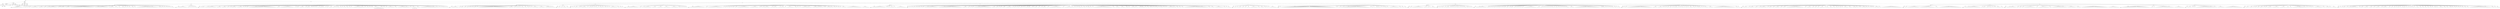 digraph Tree {
	"t0" [label = "TEI"];
	"t1" [label = "teiHeader"];
	"t2" [label = "fileDesc"];
	"t3" [label = "titleStmt"];
	"t4" [label = "title"];
	"t5" [label = "title"];
	"t6" [label = "author"];
	"t7" [label = "surname"];
	"t8" [label = "forename"];
	"t9" [label = "publicationStmt"];
	"t10" [label = "p"];
	"t11" [label = "idno"];
	"t12" [label = "sourceDesc"];
	"t13" [label = "genre"];
	"t14" [label = "inspiration"];
	"t15" [label = "structure"];
	"t16" [label = "type"];
	"t17" [label = "periode"];
	"t18" [label = "taille"];
	"t19" [label = "permalien"];
	"t20" [label = "edStmt"];
	"t21" [label = "profileDesc"];
	"t22" [label = "creation"];
	"t23" [label = "date"];
	"t24" [label = "date"];
	"t25" [label = "langUsage"];
	"t26" [label = "language"];
	"t27" [label = "textClass"];
	"t28" [label = "keywords"];
	"t29" [label = "term"];
	"t30" [label = "text"];
	"t31" [label = "body"];
	"t32" [label = "div1"];
	"t33" [label = "head"];
	"t34" [label = "div2"];
	"t35" [label = "head"];
	"t36" [label = "listPerson"];
	"t37" [label = "sp"];
	"t38" [label = "l"];
	"t39" [label = "l"];
	"t40" [label = "l"];
	"t41" [label = "l"];
	"t42" [label = "l"];
	"t43" [label = "l"];
	"t44" [label = "l"];
	"t45" [label = "l"];
	"t46" [label = "sp"];
	"t47" [label = "l"];
	"t48" [label = "sp"];
	"t49" [label = "l"];
	"t50" [label = "l"];
	"t51" [label = "sp"];
	"t52" [label = "l"];
	"t53" [label = "sp"];
	"t54" [label = "l"];
	"t55" [label = "l"];
	"t56" [label = "sp"];
	"t57" [label = "l"];
	"t58" [label = "l"];
	"t59" [label = "l"];
	"t60" [label = "l"];
	"t61" [label = "l"];
	"t62" [label = "l"];
	"t63" [label = "sp"];
	"t64" [label = "l"];
	"t65" [label = "l"];
	"t66" [label = "l"];
	"t67" [label = "l"];
	"t68" [label = "sp"];
	"t69" [label = "l"];
	"t70" [label = "l"];
	"t71" [label = "sp"];
	"t72" [label = "l"];
	"t73" [label = "sp"];
	"t74" [label = "l"];
	"t75" [label = "l"];
	"t76" [label = "l"];
	"t77" [label = "l"];
	"t78" [label = "l"];
	"t79" [label = "l"];
	"t80" [label = "l"];
	"t81" [label = "l"];
	"t82" [label = "sp"];
	"t83" [label = "l"];
	"t84" [label = "sp"];
	"t85" [label = "l"];
	"t86" [label = "sp"];
	"t87" [label = "l"];
	"t88" [label = "l"];
	"t89" [label = "l"];
	"t90" [label = "l"];
	"t91" [label = "sp"];
	"t92" [label = "l"];
	"t93" [label = "l"];
	"t94" [label = "l"];
	"t95" [label = "l"];
	"t96" [label = "sp"];
	"t97" [label = "l"];
	"t98" [label = "l"];
	"t99" [label = "l"];
	"t100" [label = "l"];
	"t101" [label = "l"];
	"t102" [label = "l"];
	"t103" [label = "l"];
	"t104" [label = "l"];
	"t105" [label = "l"];
	"t106" [label = "l"];
	"t107" [label = "l"];
	"t108" [label = "l"];
	"t109" [label = "l"];
	"t110" [label = "l"];
	"t111" [label = "l"];
	"t112" [label = "l"];
	"t113" [label = "l"];
	"t114" [label = "l"];
	"t115" [label = "l"];
	"t116" [label = "sp"];
	"t117" [label = "l"];
	"t118" [label = "sp"];
	"t119" [label = "l"];
	"t120" [label = "l"];
	"t121" [label = "l"];
	"t122" [label = "l"];
	"t123" [label = "l"];
	"t124" [label = "l"];
	"t125" [label = "l"];
	"t126" [label = "l"];
	"t127" [label = "l"];
	"t128" [label = "l"];
	"t129" [label = "sp"];
	"t130" [label = "l"];
	"t131" [label = "l"];
	"t132" [label = "l"];
	"t133" [label = "l"];
	"t134" [label = "l"];
	"t135" [label = "sp"];
	"t136" [label = "l"];
	"t137" [label = "sp"];
	"t138" [label = "l"];
	"t139" [label = "l"];
	"t140" [label = "sp"];
	"t141" [label = "l"];
	"t142" [label = "l"];
	"t143" [label = "sp"];
	"t144" [label = "l"];
	"t145" [label = "l"];
	"t146" [label = "l"];
	"t147" [label = "l"];
	"t148" [label = "sp"];
	"t149" [label = "l"];
	"t150" [label = "sp"];
	"t151" [label = "l"];
	"t152" [label = "sp"];
	"t153" [label = "l"];
	"t154" [label = "l"];
	"t155" [label = "sp"];
	"t156" [label = "l"];
	"t157" [label = "l"];
	"t158" [label = "l"];
	"t159" [label = "sp"];
	"t160" [label = "l"];
	"t161" [label = "sp"];
	"t162" [label = "l"];
	"t163" [label = "l"];
	"t164" [label = "l"];
	"t165" [label = "l"];
	"t166" [label = "l"];
	"t167" [label = "l"];
	"t168" [label = "l"];
	"t169" [label = "l"];
	"t170" [label = "l"];
	"t171" [label = "l"];
	"t172" [label = "l"];
	"t173" [label = "l"];
	"t174" [label = "l"];
	"t175" [label = "l"];
	"t176" [label = "l"];
	"t177" [label = "l"];
	"t178" [label = "sp"];
	"t179" [label = "l"];
	"t180" [label = "sp"];
	"t181" [label = "l"];
	"t182" [label = "l"];
	"t183" [label = "l"];
	"t184" [label = "l"];
	"t185" [label = "sp"];
	"t186" [label = "l"];
	"t187" [label = "sp"];
	"t188" [label = "l"];
	"t189" [label = "sp"];
	"t190" [label = "l"];
	"t191" [label = "sp"];
	"t192" [label = "l"];
	"t193" [label = "sp"];
	"t194" [label = "l"];
	"t195" [label = "sp"];
	"t196" [label = "l"];
	"t197" [label = "sp"];
	"t198" [label = "l"];
	"t199" [label = "l"];
	"t200" [label = "l"];
	"t201" [label = "div2"];
	"t202" [label = "head"];
	"t203" [label = "listPerson"];
	"t204" [label = "sp"];
	"t205" [label = "l"];
	"t206" [label = "l"];
	"t207" [label = "l"];
	"t208" [label = "l"];
	"t209" [label = "l"];
	"t210" [label = "l"];
	"t211" [label = "l"];
	"t212" [label = "l"];
	"t213" [label = "sp"];
	"t214" [label = "l"];
	"t215" [label = "l"];
	"t216" [label = "sp"];
	"t217" [label = "l"];
	"t218" [label = "sp"];
	"t219" [label = "l"];
	"t220" [label = "sp"];
	"t221" [label = "l"];
	"t222" [label = "sp"];
	"t223" [label = "l"];
	"t224" [label = "sp"];
	"t225" [label = "l"];
	"t226" [label = "l"];
	"t227" [label = "div2"];
	"t228" [label = "head"];
	"t229" [label = "listPerson"];
	"t230" [label = "sp"];
	"t231" [label = "l"];
	"t232" [label = "sp"];
	"t233" [label = "l"];
	"t234" [label = "l"];
	"t235" [label = "l"];
	"t236" [label = "sp"];
	"t237" [label = "l"];
	"t238" [label = "sp"];
	"t239" [label = "l"];
	"t240" [label = "l"];
	"t241" [label = "l"];
	"t242" [label = "l"];
	"t243" [label = "l"];
	"t244" [label = "l"];
	"t245" [label = "l"];
	"t246" [label = "l"];
	"t247" [label = "sp"];
	"t248" [label = "l"];
	"t249" [label = "l"];
	"t250" [label = "l"];
	"t251" [label = "l"];
	"t252" [label = "sp"];
	"t253" [label = "l"];
	"t254" [label = "l"];
	"t255" [label = "l"];
	"t256" [label = "l"];
	"t257" [label = "sp"];
	"t258" [label = "l"];
	"t259" [label = "l"];
	"t260" [label = "sp"];
	"t261" [label = "l"];
	"t262" [label = "sp"];
	"t263" [label = "l"];
	"t264" [label = "l"];
	"t265" [label = "l"];
	"t266" [label = "l"];
	"t267" [label = "l"];
	"t268" [label = "sp"];
	"t269" [label = "l"];
	"t270" [label = "l"];
	"t271" [label = "l"];
	"t272" [label = "l"];
	"t273" [label = "l"];
	"t274" [label = "sp"];
	"t275" [label = "l"];
	"t276" [label = "sp"];
	"t277" [label = "l"];
	"t278" [label = "sp"];
	"t279" [label = "l"];
	"t280" [label = "l"];
	"t281" [label = "sp"];
	"t282" [label = "l"];
	"t283" [label = "sp"];
	"t284" [label = "l"];
	"t285" [label = "l"];
	"t286" [label = "l"];
	"t287" [label = "l"];
	"t288" [label = "l"];
	"t289" [label = "l"];
	"t290" [label = "l"];
	"t291" [label = "l"];
	"t292" [label = "l"];
	"t293" [label = "l"];
	"t294" [label = "l"];
	"t295" [label = "l"];
	"t296" [label = "l"];
	"t297" [label = "l"];
	"t298" [label = "l"];
	"t299" [label = "l"];
	"t300" [label = "l"];
	"t301" [label = "l"];
	"t302" [label = "l"];
	"t303" [label = "l"];
	"t304" [label = "l"];
	"t305" [label = "sp"];
	"t306" [label = "l"];
	"t307" [label = "l"];
	"t308" [label = "l"];
	"t309" [label = "sp"];
	"t310" [label = "l"];
	"t311" [label = "l"];
	"t312" [label = "l"];
	"t313" [label = "l"];
	"t314" [label = "l"];
	"t315" [label = "l"];
	"t316" [label = "l"];
	"t317" [label = "l"];
	"t318" [label = "l"];
	"t319" [label = "l"];
	"t320" [label = "l"];
	"t321" [label = "sp"];
	"t322" [label = "l"];
	"t323" [label = "sp"];
	"t324" [label = "l"];
	"t325" [label = "l"];
	"t326" [label = "l"];
	"t327" [label = "sp"];
	"t328" [label = "l"];
	"t329" [label = "l"];
	"t330" [label = "l"];
	"t331" [label = "l"];
	"t332" [label = "sp"];
	"t333" [label = "l"];
	"t334" [label = "sp"];
	"t335" [label = "l"];
	"t336" [label = "l"];
	"t337" [label = "l"];
	"t338" [label = "l"];
	"t339" [label = "sp"];
	"t340" [label = "l"];
	"t341" [label = "sp"];
	"t342" [label = "l"];
	"t343" [label = "sp"];
	"t344" [label = "l"];
	"t345" [label = "sp"];
	"t346" [label = "l"];
	"t347" [label = "sp"];
	"t348" [label = "l"];
	"t349" [label = "sp"];
	"t350" [label = "l"];
	"t351" [label = "sp"];
	"t352" [label = "l"];
	"t353" [label = "sp"];
	"t354" [label = "l"];
	"t355" [label = "l"];
	"t356" [label = "l"];
	"t357" [label = "l"];
	"t358" [label = "sp"];
	"t359" [label = "l"];
	"t360" [label = "sp"];
	"t361" [label = "l"];
	"t362" [label = "l"];
	"t363" [label = "sp"];
	"t364" [label = "l"];
	"t365" [label = "l"];
	"t366" [label = "l"];
	"t367" [label = "sp"];
	"t368" [label = "l"];
	"t369" [label = "l"];
	"t370" [label = "sp"];
	"t371" [label = "l"];
	"t372" [label = "sp"];
	"t373" [label = "l"];
	"t374" [label = "sp"];
	"t375" [label = "l"];
	"t376" [label = "l"];
	"t377" [label = "sp"];
	"t378" [label = "l"];
	"t379" [label = "l"];
	"t380" [label = "sp"];
	"t381" [label = "l"];
	"t382" [label = "sp"];
	"t383" [label = "l"];
	"t384" [label = "l"];
	"t385" [label = "sp"];
	"t386" [label = "l"];
	"t387" [label = "l"];
	"t388" [label = "sp"];
	"t389" [label = "l"];
	"t390" [label = "l"];
	"t391" [label = "sp"];
	"t392" [label = "l"];
	"t393" [label = "sp"];
	"t394" [label = "l"];
	"t395" [label = "l"];
	"t396" [label = "l"];
	"t397" [label = "l"];
	"t398" [label = "l"];
	"t399" [label = "l"];
	"t400" [label = "l"];
	"t401" [label = "l"];
	"t402" [label = "l"];
	"t403" [label = "sp"];
	"t404" [label = "l"];
	"t405" [label = "sp"];
	"t406" [label = "l"];
	"t407" [label = "sp"];
	"t408" [label = "l"];
	"t409" [label = "l"];
	"t410" [label = "sp"];
	"t411" [label = "l"];
	"t412" [label = "sp"];
	"t413" [label = "l"];
	"t414" [label = "sp"];
	"t415" [label = "l"];
	"t416" [label = "sp"];
	"t417" [label = "l"];
	"t418" [label = "l"];
	"t419" [label = "l"];
	"t420" [label = "p"];
	"t421" [label = "s"];
	"t422" [label = "p"];
	"t423" [label = "s"];
	"t424" [label = "s"];
	"t425" [label = "s"];
	"t426" [label = "s"];
	"t427" [label = "s"];
	"t428" [label = "s"];
	"t429" [label = "s"];
	"t430" [label = "sp"];
	"t431" [label = "l"];
	"t432" [label = "l"];
	"t433" [label = "l"];
	"t434" [label = "l"];
	"t435" [label = "sp"];
	"t436" [label = "l"];
	"t437" [label = "sp"];
	"t438" [label = "l"];
	"t439" [label = "sp"];
	"t440" [label = "l"];
	"t441" [label = "l"];
	"t442" [label = "l"];
	"t443" [label = "l"];
	"t444" [label = "l"];
	"t445" [label = "l"];
	"t446" [label = "sp"];
	"t447" [label = "l"];
	"t448" [label = "l"];
	"t449" [label = "sp"];
	"t450" [label = "l"];
	"t451" [label = "l"];
	"t452" [label = "l"];
	"t453" [label = "l"];
	"t454" [label = "l"];
	"t455" [label = "l"];
	"t456" [label = "l"];
	"t457" [label = "l"];
	"t458" [label = "l"];
	"t459" [label = "sp"];
	"t460" [label = "l"];
	"t461" [label = "sp"];
	"t462" [label = "l"];
	"t463" [label = "sp"];
	"t464" [label = "l"];
	"t465" [label = "p"];
	"t466" [label = "s"];
	"t467" [label = "p"];
	"t468" [label = "s"];
	"t469" [label = "s"];
	"t470" [label = "p"];
	"t471" [label = "s"];
	"t472" [label = "sp"];
	"t473" [label = "l"];
	"t474" [label = "l"];
	"t475" [label = "l"];
	"t476" [label = "sp"];
	"t477" [label = "l"];
	"t478" [label = "l"];
	"t479" [label = "l"];
	"t480" [label = "l"];
	"t481" [label = "l"];
	"t482" [label = "l"];
	"t483" [label = "l"];
	"t484" [label = "l"];
	"t485" [label = "l"];
	"t486" [label = "l"];
	"t487" [label = "l"];
	"t488" [label = "l"];
	"t489" [label = "l"];
	"t490" [label = "sp"];
	"t491" [label = "l"];
	"t492" [label = "sp"];
	"t493" [label = "l"];
	"t494" [label = "sp"];
	"t495" [label = "l"];
	"t496" [label = "sp"];
	"t497" [label = "l"];
	"t498" [label = "sp"];
	"t499" [label = "l"];
	"t500" [label = "l"];
	"t501" [label = "sp"];
	"t502" [label = "l"];
	"t503" [label = "sp"];
	"t504" [label = "l"];
	"t505" [label = "sp"];
	"t506" [label = "l"];
	"t507" [label = "div1"];
	"t508" [label = "head"];
	"t509" [label = "div2"];
	"t510" [label = "head"];
	"t511" [label = "listPerson"];
	"t512" [label = "sp"];
	"t513" [label = "l"];
	"t514" [label = "l"];
	"t515" [label = "l"];
	"t516" [label = "l"];
	"t517" [label = "l"];
	"t518" [label = "l"];
	"t519" [label = "sp"];
	"t520" [label = "l"];
	"t521" [label = "sp"];
	"t522" [label = "l"];
	"t523" [label = "l"];
	"t524" [label = "l"];
	"t525" [label = "sp"];
	"t526" [label = "l"];
	"t527" [label = "l"];
	"t528" [label = "sp"];
	"t529" [label = "l"];
	"t530" [label = "l"];
	"t531" [label = "sp"];
	"t532" [label = "l"];
	"t533" [label = "sp"];
	"t534" [label = "l"];
	"t535" [label = "sp"];
	"t536" [label = "l"];
	"t537" [label = "sp"];
	"t538" [label = "l"];
	"t539" [label = "l"];
	"t540" [label = "l"];
	"t541" [label = "sp"];
	"t542" [label = "l"];
	"t543" [label = "sp"];
	"t544" [label = "l"];
	"t545" [label = "l"];
	"t546" [label = "l"];
	"t547" [label = "l"];
	"t548" [label = "l"];
	"t549" [label = "l"];
	"t550" [label = "l"];
	"t551" [label = "l"];
	"t552" [label = "l"];
	"t553" [label = "l"];
	"t554" [label = "l"];
	"t555" [label = "l"];
	"t556" [label = "l"];
	"t557" [label = "l"];
	"t558" [label = "l"];
	"t559" [label = "l"];
	"t560" [label = "l"];
	"t561" [label = "l"];
	"t562" [label = "l"];
	"t563" [label = "l"];
	"t564" [label = "l"];
	"t565" [label = "l"];
	"t566" [label = "l"];
	"t567" [label = "l"];
	"t568" [label = "sp"];
	"t569" [label = "l"];
	"t570" [label = "l"];
	"t571" [label = "l"];
	"t572" [label = "l"];
	"t573" [label = "sp"];
	"t574" [label = "l"];
	"t575" [label = "l"];
	"t576" [label = "sp"];
	"t577" [label = "l"];
	"t578" [label = "sp"];
	"t579" [label = "l"];
	"t580" [label = "sp"];
	"t581" [label = "l"];
	"t582" [label = "sp"];
	"t583" [label = "l"];
	"t584" [label = "sp"];
	"t585" [label = "l"];
	"t586" [label = "l"];
	"t587" [label = "l"];
	"t588" [label = "sp"];
	"t589" [label = "l"];
	"t590" [label = "l"];
	"t591" [label = "sp"];
	"t592" [label = "l"];
	"t593" [label = "l"];
	"t594" [label = "sp"];
	"t595" [label = "l"];
	"t596" [label = "sp"];
	"t597" [label = "l"];
	"t598" [label = "sp"];
	"t599" [label = "l"];
	"t600" [label = "l"];
	"t601" [label = "l"];
	"t602" [label = "l"];
	"t603" [label = "l"];
	"t604" [label = "sp"];
	"t605" [label = "l"];
	"t606" [label = "l"];
	"t607" [label = "l"];
	"t608" [label = "l"];
	"t609" [label = "l"];
	"t610" [label = "sp"];
	"t611" [label = "l"];
	"t612" [label = "l"];
	"t613" [label = "l"];
	"t614" [label = "l"];
	"t615" [label = "l"];
	"t616" [label = "sp"];
	"t617" [label = "l"];
	"t618" [label = "sp"];
	"t619" [label = "l"];
	"t620" [label = "sp"];
	"t621" [label = "l"];
	"t622" [label = "div2"];
	"t623" [label = "head"];
	"t624" [label = "listPerson"];
	"t625" [label = "sp"];
	"t626" [label = "l"];
	"t627" [label = "l"];
	"t628" [label = "sp"];
	"t629" [label = "l"];
	"t630" [label = "l"];
	"t631" [label = "sp"];
	"t632" [label = "l"];
	"t633" [label = "l"];
	"t634" [label = "l"];
	"t635" [label = "sp"];
	"t636" [label = "l"];
	"t637" [label = "l"];
	"t638" [label = "div2"];
	"t639" [label = "head"];
	"t640" [label = "listPerson"];
	"t641" [label = "sp"];
	"t642" [label = "l"];
	"t643" [label = "sp"];
	"t644" [label = "l"];
	"t645" [label = "sp"];
	"t646" [label = "l"];
	"t647" [label = "l"];
	"t648" [label = "l"];
	"t649" [label = "sp"];
	"t650" [label = "l"];
	"t651" [label = "sp"];
	"t652" [label = "l"];
	"t653" [label = "sp"];
	"t654" [label = "l"];
	"t655" [label = "l"];
	"t656" [label = "l"];
	"t657" [label = "l"];
	"t658" [label = "l"];
	"t659" [label = "sp"];
	"t660" [label = "l"];
	"t661" [label = "sp"];
	"t662" [label = "l"];
	"t663" [label = "sp"];
	"t664" [label = "l"];
	"t665" [label = "l"];
	"t666" [label = "l"];
	"t667" [label = "sp"];
	"t668" [label = "l"];
	"t669" [label = "sp"];
	"t670" [label = "l"];
	"t671" [label = "sp"];
	"t672" [label = "l"];
	"t673" [label = "l"];
	"t674" [label = "sp"];
	"t675" [label = "l"];
	"t676" [label = "sp"];
	"t677" [label = "l"];
	"t678" [label = "l"];
	"t679" [label = "l"];
	"t680" [label = "sp"];
	"t681" [label = "l"];
	"t682" [label = "sp"];
	"t683" [label = "l"];
	"t684" [label = "l"];
	"t685" [label = "sp"];
	"t686" [label = "l"];
	"t687" [label = "sp"];
	"t688" [label = "l"];
	"t689" [label = "sp"];
	"t690" [label = "l"];
	"t691" [label = "l"];
	"t692" [label = "l"];
	"t693" [label = "l"];
	"t694" [label = "l"];
	"t695" [label = "l"];
	"t696" [label = "sp"];
	"t697" [label = "l"];
	"t698" [label = "l"];
	"t699" [label = "sp"];
	"t700" [label = "l"];
	"t701" [label = "l"];
	"t702" [label = "sp"];
	"t703" [label = "l"];
	"t704" [label = "div2"];
	"t705" [label = "head"];
	"t706" [label = "listPerson"];
	"t707" [label = "sp"];
	"t708" [label = "l"];
	"t709" [label = "l"];
	"t710" [label = "l"];
	"t711" [label = "l"];
	"t712" [label = "l"];
	"t713" [label = "l"];
	"t714" [label = "l"];
	"t715" [label = "l"];
	"t716" [label = "l"];
	"t717" [label = "l"];
	"t718" [label = "sp"];
	"t719" [label = "l"];
	"t720" [label = "l"];
	"t721" [label = "sp"];
	"t722" [label = "l"];
	"t723" [label = "sp"];
	"t724" [label = "l"];
	"t725" [label = "l"];
	"t726" [label = "l"];
	"t727" [label = "l"];
	"t728" [label = "l"];
	"t729" [label = "l"];
	"t730" [label = "l"];
	"t731" [label = "sp"];
	"t732" [label = "l"];
	"t733" [label = "l"];
	"t734" [label = "l"];
	"t735" [label = "l"];
	"t736" [label = "sp"];
	"t737" [label = "l"];
	"t738" [label = "l"];
	"t739" [label = "l"];
	"t740" [label = "l"];
	"t741" [label = "l"];
	"t742" [label = "sp"];
	"t743" [label = "l"];
	"t744" [label = "l"];
	"t745" [label = "l"];
	"t746" [label = "l"];
	"t747" [label = "l"];
	"t748" [label = "l"];
	"t749" [label = "sp"];
	"t750" [label = "l"];
	"t751" [label = "l"];
	"t752" [label = "l"];
	"t753" [label = "l"];
	"t754" [label = "l"];
	"t755" [label = "l"];
	"t756" [label = "sp"];
	"t757" [label = "l"];
	"t758" [label = "l"];
	"t759" [label = "sp"];
	"t760" [label = "l"];
	"t761" [label = "sp"];
	"t762" [label = "l"];
	"t763" [label = "sp"];
	"t764" [label = "l"];
	"t765" [label = "sp"];
	"t766" [label = "l"];
	"t767" [label = "sp"];
	"t768" [label = "l"];
	"t769" [label = "div2"];
	"t770" [label = "head"];
	"t771" [label = "listPerson"];
	"t772" [label = "sp"];
	"t773" [label = "l"];
	"t774" [label = "l"];
	"t775" [label = "l"];
	"t776" [label = "l"];
	"t777" [label = "l"];
	"t778" [label = "l"];
	"t779" [label = "l"];
	"t780" [label = "l"];
	"t781" [label = "l"];
	"t782" [label = "l"];
	"t783" [label = "l"];
	"t784" [label = "l"];
	"t785" [label = "sp"];
	"t786" [label = "l"];
	"t787" [label = "l"];
	"t788" [label = "sp"];
	"t789" [label = "l"];
	"t790" [label = "l"];
	"t791" [label = "l"];
	"t792" [label = "l"];
	"t793" [label = "l"];
	"t794" [label = "l"];
	"t795" [label = "l"];
	"t796" [label = "l"];
	"t797" [label = "l"];
	"t798" [label = "l"];
	"t799" [label = "l"];
	"t800" [label = "l"];
	"t801" [label = "sp"];
	"t802" [label = "l"];
	"t803" [label = "sp"];
	"t804" [label = "l"];
	"t805" [label = "l"];
	"t806" [label = "sp"];
	"t807" [label = "l"];
	"t808" [label = "sp"];
	"t809" [label = "l"];
	"t810" [label = "l"];
	"t811" [label = "sp"];
	"t812" [label = "l"];
	"t813" [label = "sp"];
	"t814" [label = "l"];
	"t815" [label = "l"];
	"t816" [label = "sp"];
	"t817" [label = "l"];
	"t818" [label = "l"];
	"t819" [label = "sp"];
	"t820" [label = "l"];
	"t821" [label = "l"];
	"t822" [label = "l"];
	"t823" [label = "l"];
	"t824" [label = "l"];
	"t825" [label = "l"];
	"t826" [label = "l"];
	"t827" [label = "l"];
	"t828" [label = "l"];
	"t829" [label = "l"];
	"t830" [label = "sp"];
	"t831" [label = "l"];
	"t832" [label = "l"];
	"t833" [label = "l"];
	"t834" [label = "l"];
	"t835" [label = "l"];
	"t836" [label = "l"];
	"t837" [label = "l"];
	"t838" [label = "sp"];
	"t839" [label = "l"];
	"t840" [label = "sp"];
	"t841" [label = "l"];
	"t842" [label = "sp"];
	"t843" [label = "l"];
	"t844" [label = "sp"];
	"t845" [label = "l"];
	"t846" [label = "l"];
	"t847" [label = "l"];
	"t848" [label = "l"];
	"t849" [label = "l"];
	"t850" [label = "l"];
	"t851" [label = "sp"];
	"t852" [label = "l"];
	"t853" [label = "sp"];
	"t854" [label = "l"];
	"t855" [label = "l"];
	"t856" [label = "l"];
	"t857" [label = "l"];
	"t858" [label = "l"];
	"t859" [label = "sp"];
	"t860" [label = "l"];
	"t861" [label = "sp"];
	"t862" [label = "l"];
	"t863" [label = "l"];
	"t864" [label = "l"];
	"t865" [label = "l"];
	"t866" [label = "l"];
	"t867" [label = "sp"];
	"t868" [label = "l"];
	"t869" [label = "sp"];
	"t870" [label = "l"];
	"t871" [label = "l"];
	"t872" [label = "l"];
	"t873" [label = "l"];
	"t874" [label = "l"];
	"t875" [label = "l"];
	"t876" [label = "sp"];
	"t877" [label = "l"];
	"t878" [label = "l"];
	"t879" [label = "l"];
	"t880" [label = "sp"];
	"t881" [label = "l"];
	"t882" [label = "sp"];
	"t883" [label = "l"];
	"t884" [label = "sp"];
	"t885" [label = "l"];
	"t886" [label = "l"];
	"t887" [label = "l"];
	"t888" [label = "l"];
	"t889" [label = "l"];
	"t890" [label = "l"];
	"t891" [label = "l"];
	"t892" [label = "l"];
	"t893" [label = "sp"];
	"t894" [label = "l"];
	"t895" [label = "sp"];
	"t896" [label = "l"];
	"t897" [label = "l"];
	"t898" [label = "l"];
	"t899" [label = "l"];
	"t900" [label = "l"];
	"t901" [label = "l"];
	"t902" [label = "sp"];
	"t903" [label = "l"];
	"t904" [label = "sp"];
	"t905" [label = "l"];
	"t906" [label = "sp"];
	"t907" [label = "l"];
	"t908" [label = "sp"];
	"t909" [label = "l"];
	"t910" [label = "sp"];
	"t911" [label = "l"];
	"t912" [label = "sp"];
	"t913" [label = "l"];
	"t914" [label = "l"];
	"t915" [label = "l"];
	"t916" [label = "l"];
	"t917" [label = "l"];
	"t918" [label = "sp"];
	"t919" [label = "l"];
	"t920" [label = "sp"];
	"t921" [label = "l"];
	"t922" [label = "l"];
	"t923" [label = "sp"];
	"t924" [label = "l"];
	"t925" [label = "sp"];
	"t926" [label = "l"];
	"t927" [label = "l"];
	"t928" [label = "sp"];
	"t929" [label = "l"];
	"t930" [label = "sp"];
	"t931" [label = "l"];
	"t932" [label = "l"];
	"t933" [label = "l"];
	"t934" [label = "l"];
	"t935" [label = "sp"];
	"t936" [label = "l"];
	"t937" [label = "l"];
	"t938" [label = "l"];
	"t939" [label = "l"];
	"t940" [label = "l"];
	"t941" [label = "l"];
	"t942" [label = "l"];
	"t943" [label = "l"];
	"t944" [label = "l"];
	"t945" [label = "l"];
	"t946" [label = "l"];
	"t947" [label = "l"];
	"t948" [label = "sp"];
	"t949" [label = "l"];
	"t950" [label = "l"];
	"t951" [label = "l"];
	"t952" [label = "l"];
	"t953" [label = "l"];
	"t954" [label = "l"];
	"t955" [label = "div1"];
	"t956" [label = "head"];
	"t957" [label = "div2"];
	"t958" [label = "head"];
	"t959" [label = "listPerson"];
	"t960" [label = "sp"];
	"t961" [label = "l"];
	"t962" [label = "l"];
	"t963" [label = "l"];
	"t964" [label = "l"];
	"t965" [label = "l"];
	"t966" [label = "l"];
	"t967" [label = "l"];
	"t968" [label = "l"];
	"t969" [label = "l"];
	"t970" [label = "l"];
	"t971" [label = "l"];
	"t972" [label = "sp"];
	"t973" [label = "l"];
	"t974" [label = "sp"];
	"t975" [label = "l"];
	"t976" [label = "sp"];
	"t977" [label = "l"];
	"t978" [label = "sp"];
	"t979" [label = "l"];
	"t980" [label = "l"];
	"t981" [label = "l"];
	"t982" [label = "l"];
	"t983" [label = "sp"];
	"t984" [label = "l"];
	"t985" [label = "sp"];
	"t986" [label = "l"];
	"t987" [label = "l"];
	"t988" [label = "l"];
	"t989" [label = "l"];
	"t990" [label = "l"];
	"t991" [label = "l"];
	"t992" [label = "l"];
	"t993" [label = "l"];
	"t994" [label = "div2"];
	"t995" [label = "head"];
	"t996" [label = "listPerson"];
	"t997" [label = "sp"];
	"t998" [label = "l"];
	"t999" [label = "sp"];
	"t1000" [label = "l"];
	"t1001" [label = "sp"];
	"t1002" [label = "l"];
	"t1003" [label = "sp"];
	"t1004" [label = "l"];
	"t1005" [label = "l"];
	"t1006" [label = "sp"];
	"t1007" [label = "l"];
	"t1008" [label = "sp"];
	"t1009" [label = "l"];
	"t1010" [label = "sp"];
	"t1011" [label = "l"];
	"t1012" [label = "l"];
	"t1013" [label = "sp"];
	"t1014" [label = "l"];
	"t1015" [label = "sp"];
	"t1016" [label = "l"];
	"t1017" [label = "l"];
	"t1018" [label = "sp"];
	"t1019" [label = "l"];
	"t1020" [label = "sp"];
	"t1021" [label = "l"];
	"t1022" [label = "l"];
	"t1023" [label = "l"];
	"t1024" [label = "l"];
	"t1025" [label = "l"];
	"t1026" [label = "l"];
	"t1027" [label = "l"];
	"t1028" [label = "l"];
	"t1029" [label = "l"];
	"t1030" [label = "l"];
	"t1031" [label = "sp"];
	"t1032" [label = "l"];
	"t1033" [label = "sp"];
	"t1034" [label = "l"];
	"t1035" [label = "l"];
	"t1036" [label = "l"];
	"t1037" [label = "l"];
	"t1038" [label = "l"];
	"t1039" [label = "l"];
	"t1040" [label = "l"];
	"t1041" [label = "l"];
	"t1042" [label = "l"];
	"t1043" [label = "l"];
	"t1044" [label = "l"];
	"t1045" [label = "l"];
	"t1046" [label = "l"];
	"t1047" [label = "l"];
	"t1048" [label = "l"];
	"t1049" [label = "l"];
	"t1050" [label = "l"];
	"t1051" [label = "l"];
	"t1052" [label = "sp"];
	"t1053" [label = "l"];
	"t1054" [label = "l"];
	"t1055" [label = "l"];
	"t1056" [label = "l"];
	"t1057" [label = "sp"];
	"t1058" [label = "l"];
	"t1059" [label = "l"];
	"t1060" [label = "sp"];
	"t1061" [label = "l"];
	"t1062" [label = "sp"];
	"t1063" [label = "l"];
	"t1064" [label = "l"];
	"t1065" [label = "sp"];
	"t1066" [label = "l"];
	"t1067" [label = "sp"];
	"t1068" [label = "l"];
	"t1069" [label = "l"];
	"t1070" [label = "l"];
	"t1071" [label = "l"];
	"t1072" [label = "l"];
	"t1073" [label = "l"];
	"t1074" [label = "l"];
	"t1075" [label = "l"];
	"t1076" [label = "l"];
	"t1077" [label = "l"];
	"t1078" [label = "l"];
	"t1079" [label = "l"];
	"t1080" [label = "l"];
	"t1081" [label = "sp"];
	"t1082" [label = "l"];
	"t1083" [label = "l"];
	"t1084" [label = "l"];
	"t1085" [label = "sp"];
	"t1086" [label = "l"];
	"t1087" [label = "l"];
	"t1088" [label = "sp"];
	"t1089" [label = "l"];
	"t1090" [label = "sp"];
	"t1091" [label = "l"];
	"t1092" [label = "l"];
	"t1093" [label = "sp"];
	"t1094" [label = "l"];
	"t1095" [label = "l"];
	"t1096" [label = "l"];
	"t1097" [label = "sp"];
	"t1098" [label = "l"];
	"t1099" [label = "l"];
	"t1100" [label = "l"];
	"t1101" [label = "l"];
	"t1102" [label = "l"];
	"t1103" [label = "sp"];
	"t1104" [label = "l"];
	"t1105" [label = "sp"];
	"t1106" [label = "l"];
	"t1107" [label = "l"];
	"t1108" [label = "sp"];
	"t1109" [label = "l"];
	"t1110" [label = "sp"];
	"t1111" [label = "l"];
	"t1112" [label = "l"];
	"t1113" [label = "sp"];
	"t1114" [label = "l"];
	"t1115" [label = "l"];
	"t1116" [label = "sp"];
	"t1117" [label = "l"];
	"t1118" [label = "sp"];
	"t1119" [label = "l"];
	"t1120" [label = "sp"];
	"t1121" [label = "l"];
	"t1122" [label = "sp"];
	"t1123" [label = "l"];
	"t1124" [label = "l"];
	"t1125" [label = "l"];
	"t1126" [label = "l"];
	"t1127" [label = "sp"];
	"t1128" [label = "l"];
	"t1129" [label = "sp"];
	"t1130" [label = "l"];
	"t1131" [label = "sp"];
	"t1132" [label = "l"];
	"t1133" [label = "l"];
	"t1134" [label = "l"];
	"t1135" [label = "sp"];
	"t1136" [label = "l"];
	"t1137" [label = "l"];
	"t1138" [label = "sp"];
	"t1139" [label = "l"];
	"t1140" [label = "sp"];
	"t1141" [label = "l"];
	"t1142" [label = "l"];
	"t1143" [label = "l"];
	"t1144" [label = "l"];
	"t1145" [label = "sp"];
	"t1146" [label = "l"];
	"t1147" [label = "l"];
	"t1148" [label = "sp"];
	"t1149" [label = "l"];
	"t1150" [label = "l"];
	"t1151" [label = "l"];
	"t1152" [label = "l"];
	"t1153" [label = "l"];
	"t1154" [label = "l"];
	"t1155" [label = "l"];
	"t1156" [label = "l"];
	"t1157" [label = "l"];
	"t1158" [label = "l"];
	"t1159" [label = "sp"];
	"t1160" [label = "l"];
	"t1161" [label = "l"];
	"t1162" [label = "sp"];
	"t1163" [label = "l"];
	"t1164" [label = "l"];
	"t1165" [label = "l"];
	"t1166" [label = "l"];
	"t1167" [label = "l"];
	"t1168" [label = "l"];
	"t1169" [label = "l"];
	"t1170" [label = "sp"];
	"t1171" [label = "l"];
	"t1172" [label = "sp"];
	"t1173" [label = "l"];
	"t1174" [label = "sp"];
	"t1175" [label = "l"];
	"t1176" [label = "sp"];
	"t1177" [label = "l"];
	"t1178" [label = "sp"];
	"t1179" [label = "l"];
	"t1180" [label = "l"];
	"t1181" [label = "l"];
	"t1182" [label = "sp"];
	"t1183" [label = "l"];
	"t1184" [label = "sp"];
	"t1185" [label = "l"];
	"t1186" [label = "l"];
	"t1187" [label = "sp"];
	"t1188" [label = "l"];
	"t1189" [label = "sp"];
	"t1190" [label = "l"];
	"t1191" [label = "l"];
	"t1192" [label = "l"];
	"t1193" [label = "sp"];
	"t1194" [label = "l"];
	"t1195" [label = "sp"];
	"t1196" [label = "l"];
	"t1197" [label = "sp"];
	"t1198" [label = "l"];
	"t1199" [label = "l"];
	"t1200" [label = "l"];
	"t1201" [label = "l"];
	"t1202" [label = "l"];
	"t1203" [label = "l"];
	"t1204" [label = "l"];
	"t1205" [label = "l"];
	"t1206" [label = "l"];
	"t1207" [label = "l"];
	"t1208" [label = "l"];
	"t1209" [label = "l"];
	"t1210" [label = "l"];
	"t1211" [label = "l"];
	"t1212" [label = "l"];
	"t1213" [label = "sp"];
	"t1214" [label = "l"];
	"t1215" [label = "l"];
	"t1216" [label = "sp"];
	"t1217" [label = "l"];
	"t1218" [label = "l"];
	"t1219" [label = "l"];
	"t1220" [label = "l"];
	"t1221" [label = "sp"];
	"t1222" [label = "l"];
	"t1223" [label = "l"];
	"t1224" [label = "l"];
	"t1225" [label = "l"];
	"t1226" [label = "sp"];
	"t1227" [label = "l"];
	"t1228" [label = "l"];
	"t1229" [label = "l"];
	"t1230" [label = "sp"];
	"t1231" [label = "l"];
	"t1232" [label = "sp"];
	"t1233" [label = "l"];
	"t1234" [label = "l"];
	"t1235" [label = "l"];
	"t1236" [label = "l"];
	"t1237" [label = "l"];
	"t1238" [label = "sp"];
	"t1239" [label = "l"];
	"t1240" [label = "sp"];
	"t1241" [label = "l"];
	"t1242" [label = "l"];
	"t1243" [label = "l"];
	"t1244" [label = "l"];
	"t1245" [label = "l"];
	"t1246" [label = "sp"];
	"t1247" [label = "l"];
	"t1248" [label = "sp"];
	"t1249" [label = "l"];
	"t1250" [label = "sp"];
	"t1251" [label = "l"];
	"t1252" [label = "l"];
	"t1253" [label = "sp"];
	"t1254" [label = "l"];
	"t1255" [label = "l"];
	"t1256" [label = "sp"];
	"t1257" [label = "l"];
	"t1258" [label = "sp"];
	"t1259" [label = "l"];
	"t1260" [label = "sp"];
	"t1261" [label = "l"];
	"t1262" [label = "sp"];
	"t1263" [label = "l"];
	"t1264" [label = "l"];
	"t1265" [label = "sp"];
	"t1266" [label = "l"];
	"t1267" [label = "sp"];
	"t1268" [label = "l"];
	"t1269" [label = "l"];
	"t1270" [label = "l"];
	"t1271" [label = "sp"];
	"t1272" [label = "l"];
	"t1273" [label = "sp"];
	"t1274" [label = "l"];
	"t1275" [label = "sp"];
	"t1276" [label = "l"];
	"t1277" [label = "sp"];
	"t1278" [label = "l"];
	"t1279" [label = "l"];
	"t1280" [label = "l"];
	"t1281" [label = "l"];
	"t1282" [label = "l"];
	"t1283" [label = "l"];
	"t1284" [label = "sp"];
	"t1285" [label = "l"];
	"t1286" [label = "sp"];
	"t1287" [label = "l"];
	"t1288" [label = "l"];
	"t1289" [label = "sp"];
	"t1290" [label = "l"];
	"t1291" [label = "l"];
	"t1292" [label = "sp"];
	"t1293" [label = "l"];
	"t1294" [label = "l"];
	"t1295" [label = "sp"];
	"t1296" [label = "l"];
	"t1297" [label = "l"];
	"t1298" [label = "l"];
	"t1299" [label = "l"];
	"t1300" [label = "l"];
	"t1301" [label = "l"];
	"t1302" [label = "l"];
	"t1303" [label = "l"];
	"t1304" [label = "l"];
	"t1305" [label = "l"];
	"t1306" [label = "l"];
	"t1307" [label = "l"];
	"t1308" [label = "l"];
	"t1309" [label = "l"];
	"t1310" [label = "l"];
	"t1311" [label = "l"];
	"t1312" [label = "l"];
	"t1313" [label = "l"];
	"t1314" [label = "sp"];
	"t1315" [label = "l"];
	"t1316" [label = "sp"];
	"t1317" [label = "l"];
	"t1318" [label = "l"];
	"t1319" [label = "sp"];
	"t1320" [label = "l"];
	"t1321" [label = "l"];
	"t1322" [label = "l"];
	"t1323" [label = "sp"];
	"t1324" [label = "l"];
	"t1325" [label = "l"];
	"t1326" [label = "l"];
	"t1327" [label = "l"];
	"t1328" [label = "l"];
	"t1329" [label = "l"];
	"t1330" [label = "l"];
	"t1331" [label = "sp"];
	"t1332" [label = "l"];
	"t1333" [label = "l"];
	"t1334" [label = "sp"];
	"t1335" [label = "l"];
	"t1336" [label = "sp"];
	"t1337" [label = "l"];
	"t1338" [label = "l"];
	"t1339" [label = "l"];
	"t1340" [label = "div2"];
	"t1341" [label = "head"];
	"t1342" [label = "listPerson"];
	"t1343" [label = "sp"];
	"t1344" [label = "l"];
	"t1345" [label = "l"];
	"t1346" [label = "sp"];
	"t1347" [label = "l"];
	"t1348" [label = "sp"];
	"t1349" [label = "l"];
	"t1350" [label = "l"];
	"t1351" [label = "l"];
	"t1352" [label = "sp"];
	"t1353" [label = "l"];
	"t1354" [label = "l"];
	"t1355" [label = "sp"];
	"t1356" [label = "l"];
	"t1357" [label = "l"];
	"t1358" [label = "sp"];
	"t1359" [label = "l"];
	"t1360" [label = "l"];
	"t1361" [label = "l"];
	"t1362" [label = "sp"];
	"t1363" [label = "l"];
	"t1364" [label = "l"];
	"t1365" [label = "l"];
	"t1366" [label = "l"];
	"t1367" [label = "l"];
	"t1368" [label = "l"];
	"t1369" [label = "sp"];
	"t1370" [label = "l"];
	"t1371" [label = "l"];
	"t1372" [label = "sp"];
	"t1373" [label = "l"];
	"t1374" [label = "l"];
	"t1375" [label = "l"];
	"t1376" [label = "sp"];
	"t1377" [label = "l"];
	"t1378" [label = "l"];
	"t1379" [label = "sp"];
	"t1380" [label = "l"];
	"t1381" [label = "sp"];
	"t1382" [label = "l"];
	"t1383" [label = "sp"];
	"t1384" [label = "l"];
	"t1385" [label = "l"];
	"t1386" [label = "l"];
	"t1387" [label = "l"];
	"t1388" [label = "l"];
	"t1389" [label = "l"];
	"t1390" [label = "div2"];
	"t1391" [label = "head"];
	"t1392" [label = "listPerson"];
	"t1393" [label = "sp"];
	"t1394" [label = "l"];
	"t1395" [label = "sp"];
	"t1396" [label = "l"];
	"t1397" [label = "sp"];
	"t1398" [label = "l"];
	"t1399" [label = "l"];
	"t1400" [label = "l"];
	"t1401" [label = "l"];
	"t1402" [label = "l"];
	"t1403" [label = "l"];
	"t1404" [label = "l"];
	"t1405" [label = "l"];
	"t1406" [label = "l"];
	"t1407" [label = "l"];
	"t1408" [label = "l"];
	"t1409" [label = "l"];
	"t1410" [label = "l"];
	"t1411" [label = "l"];
	"t1412" [label = "l"];
	"t1413" [label = "l"];
	"t1414" [label = "l"];
	"t1415" [label = "l"];
	"t1416" [label = "l"];
	"t1417" [label = "l"];
	"t1418" [label = "l"];
	"t1419" [label = "l"];
	"t1420" [label = "l"];
	"t1421" [label = "l"];
	"t1422" [label = "l"];
	"t1423" [label = "l"];
	"t1424" [label = "l"];
	"t1425" [label = "l"];
	"t1426" [label = "l"];
	"t1427" [label = "l"];
	"t1428" [label = "l"];
	"t1429" [label = "l"];
	"t1430" [label = "l"];
	"t1431" [label = "l"];
	"t1432" [label = "l"];
	"t1433" [label = "l"];
	"t1434" [label = "l"];
	"t1435" [label = "l"];
	"t1436" [label = "l"];
	"t1437" [label = "l"];
	"t1438" [label = "l"];
	"t1439" [label = "l"];
	"t1440" [label = "sp"];
	"t1441" [label = "l"];
	"t1442" [label = "sp"];
	"t1443" [label = "l"];
	"t1444" [label = "sp"];
	"t1445" [label = "l"];
	"t1446" [label = "sp"];
	"t1447" [label = "l"];
	"t1448" [label = "sp"];
	"t1449" [label = "l"];
	"t1450" [label = "sp"];
	"t1451" [label = "l"];
	"t1452" [label = "l"];
	"t1453" [label = "l"];
	"t1454" [label = "l"];
	"t1455" [label = "l"];
	"t1456" [label = "l"];
	"t1457" [label = "l"];
	"t1458" [label = "l"];
	"t1459" [label = "l"];
	"t1460" [label = "l"];
	"t1461" [label = "l"];
	"t1462" [label = "l"];
	"t1463" [label = "l"];
	"t1464" [label = "l"];
	"t1465" [label = "l"];
	"t1466" [label = "l"];
	"t1467" [label = "l"];
	"t1468" [label = "l"];
	"t1469" [label = "l"];
	"t1470" [label = "l"];
	"t1471" [label = "l"];
	"t1472" [label = "l"];
	"t1473" [label = "sp"];
	"t1474" [label = "l"];
	"t1475" [label = "sp"];
	"t1476" [label = "l"];
	"t1477" [label = "l"];
	"t1478" [label = "sp"];
	"t1479" [label = "l"];
	"t1480" [label = "sp"];
	"t1481" [label = "l"];
	"t1482" [label = "l"];
	"t1483" [label = "l"];
	"t1484" [label = "l"];
	"t1485" [label = "sp"];
	"t1486" [label = "l"];
	"t1487" [label = "sp"];
	"t1488" [label = "l"];
	"t1489" [label = "sp"];
	"t1490" [label = "l"];
	"t1491" [label = "sp"];
	"t1492" [label = "l"];
	"t1493" [label = "l"];
	"t1494" [label = "l"];
	"t1495" [label = "sp"];
	"t1496" [label = "l"];
	"t1497" [label = "sp"];
	"t1498" [label = "l"];
	"t1499" [label = "l"];
	"t1500" [label = "l"];
	"t1501" [label = "l"];
	"t1502" [label = "l"];
	"t1503" [label = "l"];
	"t1504" [label = "l"];
	"t1505" [label = "l"];
	"t1506" [label = "sp"];
	"t1507" [label = "l"];
	"t1508" [label = "l"];
	"t1509" [label = "sp"];
	"t1510" [label = "l"];
	"t1511" [label = "l"];
	"t1512" [label = "sp"];
	"t1513" [label = "l"];
	"t1514" [label = "l"];
	"t1515" [label = "div1"];
	"t1516" [label = "head"];
	"t1517" [label = "div2"];
	"t1518" [label = "head"];
	"t1519" [label = "listPerson"];
	"t1520" [label = "sp"];
	"t1521" [label = "l"];
	"t1522" [label = "l"];
	"t1523" [label = "sp"];
	"t1524" [label = "l"];
	"t1525" [label = "l"];
	"t1526" [label = "l"];
	"t1527" [label = "l"];
	"t1528" [label = "l"];
	"t1529" [label = "l"];
	"t1530" [label = "l"];
	"t1531" [label = "l"];
	"t1532" [label = "l"];
	"t1533" [label = "sp"];
	"t1534" [label = "l"];
	"t1535" [label = "l"];
	"t1536" [label = "l"];
	"t1537" [label = "sp"];
	"t1538" [label = "l"];
	"t1539" [label = "l"];
	"t1540" [label = "sp"];
	"t1541" [label = "l"];
	"t1542" [label = "sp"];
	"t1543" [label = "l"];
	"t1544" [label = "l"];
	"t1545" [label = "l"];
	"t1546" [label = "l"];
	"t1547" [label = "div2"];
	"t1548" [label = "head"];
	"t1549" [label = "listPerson"];
	"t1550" [label = "sp"];
	"t1551" [label = "l"];
	"t1552" [label = "sp"];
	"t1553" [label = "l"];
	"t1554" [label = "sp"];
	"t1555" [label = "l"];
	"t1556" [label = "l"];
	"t1557" [label = "sp"];
	"t1558" [label = "l"];
	"t1559" [label = "sp"];
	"t1560" [label = "l"];
	"t1561" [label = "l"];
	"t1562" [label = "l"];
	"t1563" [label = "l"];
	"t1564" [label = "sp"];
	"t1565" [label = "l"];
	"t1566" [label = "sp"];
	"t1567" [label = "l"];
	"t1568" [label = "sp"];
	"t1569" [label = "l"];
	"t1570" [label = "sp"];
	"t1571" [label = "l"];
	"t1572" [label = "sp"];
	"t1573" [label = "l"];
	"t1574" [label = "sp"];
	"t1575" [label = "l"];
	"t1576" [label = "l"];
	"t1577" [label = "sp"];
	"t1578" [label = "l"];
	"t1579" [label = "sp"];
	"t1580" [label = "l"];
	"t1581" [label = "sp"];
	"t1582" [label = "l"];
	"t1583" [label = "sp"];
	"t1584" [label = "l"];
	"t1585" [label = "sp"];
	"t1586" [label = "l"];
	"t1587" [label = "l"];
	"t1588" [label = "sp"];
	"t1589" [label = "l"];
	"t1590" [label = "l"];
	"t1591" [label = "sp"];
	"t1592" [label = "l"];
	"t1593" [label = "sp"];
	"t1594" [label = "l"];
	"t1595" [label = "sp"];
	"t1596" [label = "l"];
	"t1597" [label = "div2"];
	"t1598" [label = "head"];
	"t1599" [label = "listPerson"];
	"t1600" [label = "sp"];
	"t1601" [label = "l"];
	"t1602" [label = "sp"];
	"t1603" [label = "l"];
	"t1604" [label = "l"];
	"t1605" [label = "l"];
	"t1606" [label = "l"];
	"t1607" [label = "l"];
	"t1608" [label = "l"];
	"t1609" [label = "l"];
	"t1610" [label = "l"];
	"t1611" [label = "sp"];
	"t1612" [label = "l"];
	"t1613" [label = "l"];
	"t1614" [label = "sp"];
	"t1615" [label = "l"];
	"t1616" [label = "sp"];
	"t1617" [label = "l"];
	"t1618" [label = "sp"];
	"t1619" [label = "l"];
	"t1620" [label = "sp"];
	"t1621" [label = "l"];
	"t1622" [label = "l"];
	"t1623" [label = "sp"];
	"t1624" [label = "l"];
	"t1625" [label = "sp"];
	"t1626" [label = "l"];
	"t1627" [label = "sp"];
	"t1628" [label = "l"];
	"t1629" [label = "l"];
	"t1630" [label = "sp"];
	"t1631" [label = "l"];
	"t1632" [label = "sp"];
	"t1633" [label = "l"];
	"t1634" [label = "sp"];
	"t1635" [label = "l"];
	"t1636" [label = "l"];
	"t1637" [label = "sp"];
	"t1638" [label = "l"];
	"t1639" [label = "l"];
	"t1640" [label = "sp"];
	"t1641" [label = "l"];
	"t1642" [label = "sp"];
	"t1643" [label = "l"];
	"t1644" [label = "l"];
	"t1645" [label = "l"];
	"t1646" [label = "sp"];
	"t1647" [label = "l"];
	"t1648" [label = "l"];
	"t1649" [label = "sp"];
	"t1650" [label = "l"];
	"t1651" [label = "sp"];
	"t1652" [label = "l"];
	"t1653" [label = "sp"];
	"t1654" [label = "l"];
	"t1655" [label = "sp"];
	"t1656" [label = "l"];
	"t1657" [label = "sp"];
	"t1658" [label = "l"];
	"t1659" [label = "l"];
	"t1660" [label = "sp"];
	"t1661" [label = "l"];
	"t1662" [label = "l"];
	"t1663" [label = "l"];
	"t1664" [label = "l"];
	"t1665" [label = "l"];
	"t1666" [label = "l"];
	"t1667" [label = "l"];
	"t1668" [label = "l"];
	"t1669" [label = "l"];
	"t1670" [label = "l"];
	"t1671" [label = "sp"];
	"t1672" [label = "l"];
	"t1673" [label = "l"];
	"t1674" [label = "l"];
	"t1675" [label = "sp"];
	"t1676" [label = "l"];
	"t1677" [label = "l"];
	"t1678" [label = "sp"];
	"t1679" [label = "l"];
	"t1680" [label = "sp"];
	"t1681" [label = "l"];
	"t1682" [label = "sp"];
	"t1683" [label = "l"];
	"t1684" [label = "sp"];
	"t1685" [label = "l"];
	"t1686" [label = "sp"];
	"t1687" [label = "l"];
	"t1688" [label = "sp"];
	"t1689" [label = "l"];
	"t1690" [label = "sp"];
	"t1691" [label = "l"];
	"t1692" [label = "sp"];
	"t1693" [label = "l"];
	"t1694" [label = "l"];
	"t1695" [label = "sp"];
	"t1696" [label = "l"];
	"t1697" [label = "sp"];
	"t1698" [label = "l"];
	"t1699" [label = "l"];
	"t1700" [label = "sp"];
	"t1701" [label = "l"];
	"t1702" [label = "sp"];
	"t1703" [label = "l"];
	"t1704" [label = "sp"];
	"t1705" [label = "l"];
	"t1706" [label = "sp"];
	"t1707" [label = "l"];
	"t1708" [label = "sp"];
	"t1709" [label = "l"];
	"t1710" [label = "sp"];
	"t1711" [label = "l"];
	"t1712" [label = "sp"];
	"t1713" [label = "l"];
	"t1714" [label = "l"];
	"t1715" [label = "l"];
	"t1716" [label = "sp"];
	"t1717" [label = "l"];
	"t1718" [label = "l"];
	"t1719" [label = "l"];
	"t1720" [label = "l"];
	"t1721" [label = "sp"];
	"t1722" [label = "l"];
	"t1723" [label = "l"];
	"t1724" [label = "l"];
	"t1725" [label = "l"];
	"t1726" [label = "l"];
	"t1727" [label = "l"];
	"t1728" [label = "l"];
	"t1729" [label = "l"];
	"t1730" [label = "l"];
	"t1731" [label = "l"];
	"t1732" [label = "l"];
	"t1733" [label = "l"];
	"t1734" [label = "l"];
	"t1735" [label = "l"];
	"t1736" [label = "l"];
	"t1737" [label = "l"];
	"t1738" [label = "l"];
	"t1739" [label = "l"];
	"t1740" [label = "l"];
	"t1741" [label = "l"];
	"t1742" [label = "sp"];
	"t1743" [label = "l"];
	"t1744" [label = "l"];
	"t1745" [label = "l"];
	"t1746" [label = "l"];
	"t1747" [label = "sp"];
	"t1748" [label = "l"];
	"t1749" [label = "sp"];
	"t1750" [label = "l"];
	"t1751" [label = "sp"];
	"t1752" [label = "l"];
	"t1753" [label = "sp"];
	"t1754" [label = "l"];
	"t1755" [label = "sp"];
	"t1756" [label = "l"];
	"t1757" [label = "sp"];
	"t1758" [label = "l"];
	"t1759" [label = "l"];
	"t1760" [label = "sp"];
	"t1761" [label = "l"];
	"t1762" [label = "l"];
	"t1763" [label = "sp"];
	"t1764" [label = "l"];
	"t1765" [label = "sp"];
	"t1766" [label = "l"];
	"t1767" [label = "l"];
	"t1768" [label = "div2"];
	"t1769" [label = "head"];
	"t1770" [label = "listPerson"];
	"t1771" [label = "sp"];
	"t1772" [label = "l"];
	"t1773" [label = "sp"];
	"t1774" [label = "l"];
	"t1775" [label = "l"];
	"t1776" [label = "sp"];
	"t1777" [label = "l"];
	"t1778" [label = "l"];
	"t1779" [label = "l"];
	"t1780" [label = "l"];
	"t1781" [label = "l"];
	"t1782" [label = "l"];
	"t1783" [label = "l"];
	"t1784" [label = "l"];
	"t1785" [label = "l"];
	"t1786" [label = "l"];
	"t1787" [label = "l"];
	"t1788" [label = "l"];
	"t1789" [label = "l"];
	"t1790" [label = "l"];
	"t1791" [label = "l"];
	"t1792" [label = "l"];
	"t1793" [label = "l"];
	"t1794" [label = "l"];
	"t1795" [label = "l"];
	"t1796" [label = "l"];
	"t1797" [label = "sp"];
	"t1798" [label = "l"];
	"t1799" [label = "l"];
	"t1800" [label = "l"];
	"t1801" [label = "l"];
	"t1802" [label = "sp"];
	"t1803" [label = "l"];
	"t1804" [label = "l"];
	"t1805" [label = "l"];
	"t1806" [label = "l"];
	"t1807" [label = "sp"];
	"t1808" [label = "l"];
	"t1809" [label = "sp"];
	"t1810" [label = "l"];
	"t1811" [label = "sp"];
	"t1812" [label = "l"];
	"t1813" [label = "sp"];
	"t1814" [label = "l"];
	"t1815" [label = "l"];
	"t1816" [label = "sp"];
	"t1817" [label = "l"];
	"t1818" [label = "l"];
	"t1819" [label = "sp"];
	"t1820" [label = "l"];
	"t1821" [label = "sp"];
	"t1822" [label = "l"];
	"t1823" [label = "sp"];
	"t1824" [label = "l"];
	"t1825" [label = "l"];
	"t1826" [label = "l"];
	"t1827" [label = "sp"];
	"t1828" [label = "l"];
	"t1829" [label = "sp"];
	"t1830" [label = "l"];
	"t1831" [label = "sp"];
	"t1832" [label = "l"];
	"t1833" [label = "sp"];
	"t1834" [label = "l"];
	"t1835" [label = "l"];
	"t1836" [label = "sp"];
	"t1837" [label = "l"];
	"t1838" [label = "sp"];
	"t1839" [label = "l"];
	"t1840" [label = "l"];
	"t1841" [label = "sp"];
	"t1842" [label = "l"];
	"t1843" [label = "sp"];
	"t1844" [label = "l"];
	"t1845" [label = "l"];
	"t1846" [label = "l"];
	"t1847" [label = "sp"];
	"t1848" [label = "l"];
	"t1849" [label = "l"];
	"t1850" [label = "sp"];
	"t1851" [label = "l"];
	"t1852" [label = "sp"];
	"t1853" [label = "l"];
	"t1854" [label = "l"];
	"t1855" [label = "l"];
	"t1856" [label = "sp"];
	"t1857" [label = "l"];
	"t1858" [label = "sp"];
	"t1859" [label = "l"];
	"t1860" [label = "sp"];
	"t1861" [label = "l"];
	"t1862" [label = "sp"];
	"t1863" [label = "l"];
	"t1864" [label = "l"];
	"t1865" [label = "l"];
	"t1866" [label = "sp"];
	"t1867" [label = "l"];
	"t1868" [label = "l"];
	"t1869" [label = "l"];
	"t1870" [label = "l"];
	"t1871" [label = "sp"];
	"t1872" [label = "l"];
	"t1873" [label = "l"];
	"t1874" [label = "l"];
	"t1875" [label = "l"];
	"t1876" [label = "l"];
	"t1877" [label = "l"];
	"t1878" [label = "l"];
	"t1879" [label = "l"];
	"t1880" [label = "l"];
	"t1881" [label = "l"];
	"t1882" [label = "l"];
	"t1883" [label = "l"];
	"t1884" [label = "l"];
	"t1885" [label = "l"];
	"t1886" [label = "l"];
	"t1887" [label = "l"];
	"t1888" [label = "l"];
	"t1889" [label = "sp"];
	"t1890" [label = "l"];
	"t1891" [label = "l"];
	"t1892" [label = "l"];
	"t1893" [label = "sp"];
	"t1894" [label = "l"];
	"t1895" [label = "div2"];
	"t1896" [label = "head"];
	"t1897" [label = "listPerson"];
	"t1898" [label = "sp"];
	"t1899" [label = "l"];
	"t1900" [label = "l"];
	"t1901" [label = "l"];
	"t1902" [label = "l"];
	"t1903" [label = "sp"];
	"t1904" [label = "l"];
	"t1905" [label = "sp"];
	"t1906" [label = "l"];
	"t1907" [label = "l"];
	"t1908" [label = "l"];
	"t1909" [label = "l"];
	"t1910" [label = "sp"];
	"t1911" [label = "l"];
	"t1912" [label = "l"];
	"t1913" [label = "l"];
	"t1914" [label = "sp"];
	"t1915" [label = "l"];
	"t1916" [label = "sp"];
	"t1917" [label = "l"];
	"t1918" [label = "l"];
	"t1919" [label = "l"];
	"t1920" [label = "l"];
	"t1921" [label = "l"];
	"t1922" [label = "l"];
	"t1923" [label = "sp"];
	"t1924" [label = "l"];
	"t1925" [label = "sp"];
	"t1926" [label = "l"];
	"t1927" [label = "l"];
	"t1928" [label = "l"];
	"t1929" [label = "sp"];
	"t1930" [label = "l"];
	"t1931" [label = "l"];
	"t1932" [label = "sp"];
	"t1933" [label = "l"];
	"t1934" [label = "l"];
	"t1935" [label = "l"];
	"t1936" [label = "l"];
	"t1937" [label = "sp"];
	"t1938" [label = "l"];
	"t1939" [label = "l"];
	"t1940" [label = "sp"];
	"t1941" [label = "l"];
	"t1942" [label = "l"];
	"t1943" [label = "l"];
	"t1944" [label = "sp"];
	"t1945" [label = "l"];
	"t1946" [label = "l"];
	"t1947" [label = "l"];
	"t1948" [label = "l"];
	"t1949" [label = "l"];
	"t1950" [label = "l"];
	"t1951" [label = "l"];
	"t1952" [label = "l"];
	"t1953" [label = "l"];
	"t1954" [label = "l"];
	"t1955" [label = "l"];
	"t1956" [label = "l"];
	"t1957" [label = "l"];
	"t1958" [label = "l"];
	"t1959" [label = "sp"];
	"t1960" [label = "l"];
	"t1961" [label = "l"];
	"t1962" [label = "sp"];
	"t1963" [label = "l"];
	"t1964" [label = "l"];
	"t1965" [label = "l"];
	"t1966" [label = "l"];
	"t1967" [label = "sp"];
	"t1968" [label = "l"];
	"t1969" [label = "l"];
	"t1970" [label = "sp"];
	"t1971" [label = "l"];
	"t1972" [label = "l"];
	"t1973" [label = "sp"];
	"t1974" [label = "l"];
	"t1975" [label = "l"];
	"t1976" [label = "sp"];
	"t1977" [label = "l"];
	"t1978" [label = "l"];
	"t1979" [label = "l"];
	"t1980" [label = "l"];
	"t1981" [label = "sp"];
	"t1982" [label = "l"];
	"t1983" [label = "sp"];
	"t1984" [label = "l"];
	"t1985" [label = "l"];
	"t1986" [label = "l"];
	"t1987" [label = "sp"];
	"t1988" [label = "l"];
	"t1989" [label = "l"];
	"t1990" [label = "l"];
	"t1991" [label = "sp"];
	"t1992" [label = "l"];
	"t1993" [label = "l"];
	"t1994" [label = "sp"];
	"t1995" [label = "l"];
	"t1996" [label = "l"];
	"t1997" [label = "sp"];
	"t1998" [label = "l"];
	"t1999" [label = "sp"];
	"t2000" [label = "l"];
	"t2001" [label = "l"];
	"t2002" [label = "sp"];
	"t2003" [label = "l"];
	"t2004" [label = "sp"];
	"t2005" [label = "l"];
	"t2006" [label = "l"];
	"t2007" [label = "l"];
	"t2008" [label = "l"];
	"t2009" [label = "sp"];
	"t2010" [label = "l"];
	"t2011" [label = "l"];
	"t2012" [label = "l"];
	"t2013" [label = "sp"];
	"t2014" [label = "l"];
	"t2015" [label = "l"];
	"t2016" [label = "l"];
	"t2017" [label = "l"];
	"t2018" [label = "sp"];
	"t2019" [label = "l"];
	"t2020" [label = "sp"];
	"t2021" [label = "l"];
	"t2022" [label = "sp"];
	"t2023" [label = "l"];
	"t2024" [label = "sp"];
	"t2025" [label = "l"];
	"t2026" [label = "l"];
	"t2027" [label = "l"];
	"t2028" [label = "l"];
	"t2029" [label = "l"];
	"t2030" [label = "sp"];
	"t2031" [label = "l"];
	"t2032" [label = "sp"];
	"t2033" [label = "l"];
	"t2034" [label = "sp"];
	"t2035" [label = "l"];
	"t2036" [label = "sp"];
	"t2037" [label = "l"];
	"t2038" [label = "sp"];
	"t2039" [label = "l"];
	"t2040" [label = "sp"];
	"t2041" [label = "l"];
	"t2042" [label = "l"];
	"t2043" [label = "l"];
	"t2044" [label = "l"];
	"t2045" [label = "l"];
	"t2046" [label = "sp"];
	"t2047" [label = "l"];
	"t2048" [label = "sp"];
	"t2049" [label = "l"];
	"t2050" [label = "l"];
	"t2051" [label = "l"];
	"t2052" [label = "l"];
	"t2053" [label = "l"];
	"t2054" [label = "l"];
	"t2055" [label = "l"];
	"t2056" [label = "l"];
	"t2057" [label = "l"];
	"t2058" [label = "l"];
	"t2059" [label = "l"];
	"t2060" [label = "l"];
	"t2061" [label = "l"];
	"t2062" [label = "l"];
	"t2063" [label = "l"];
	"t2064" [label = "l"];
	"t2065" [label = "div1"];
	"t2066" [label = "head"];
	"t2067" [label = "div2"];
	"t2068" [label = "head"];
	"t2069" [label = "listPerson"];
	"t2070" [label = "sp"];
	"t2071" [label = "l"];
	"t2072" [label = "l"];
	"t2073" [label = "sp"];
	"t2074" [label = "l"];
	"t2075" [label = "l"];
	"t2076" [label = "l"];
	"t2077" [label = "l"];
	"t2078" [label = "l"];
	"t2079" [label = "l"];
	"t2080" [label = "l"];
	"t2081" [label = "l"];
	"t2082" [label = "l"];
	"t2083" [label = "l"];
	"t2084" [label = "sp"];
	"t2085" [label = "l"];
	"t2086" [label = "l"];
	"t2087" [label = "l"];
	"t2088" [label = "l"];
	"t2089" [label = "l"];
	"t2090" [label = "l"];
	"t2091" [label = "l"];
	"t2092" [label = "l"];
	"t2093" [label = "l"];
	"t2094" [label = "l"];
	"t2095" [label = "l"];
	"t2096" [label = "l"];
	"t2097" [label = "sp"];
	"t2098" [label = "l"];
	"t2099" [label = "l"];
	"t2100" [label = "l"];
	"t2101" [label = "sp"];
	"t2102" [label = "l"];
	"t2103" [label = "l"];
	"t2104" [label = "l"];
	"t2105" [label = "l"];
	"t2106" [label = "l"];
	"t2107" [label = "l"];
	"t2108" [label = "l"];
	"t2109" [label = "l"];
	"t2110" [label = "l"];
	"t2111" [label = "l"];
	"t2112" [label = "l"];
	"t2113" [label = "l"];
	"t2114" [label = "l"];
	"t2115" [label = "l"];
	"t2116" [label = "l"];
	"t2117" [label = "l"];
	"t2118" [label = "l"];
	"t2119" [label = "l"];
	"t2120" [label = "div2"];
	"t2121" [label = "head"];
	"t2122" [label = "listPerson"];
	"t2123" [label = "sp"];
	"t2124" [label = "l"];
	"t2125" [label = "sp"];
	"t2126" [label = "l"];
	"t2127" [label = "l"];
	"t2128" [label = "l"];
	"t2129" [label = "l"];
	"t2130" [label = "l"];
	"t2131" [label = "l"];
	"t2132" [label = "l"];
	"t2133" [label = "l"];
	"t2134" [label = "l"];
	"t2135" [label = "l"];
	"t2136" [label = "l"];
	"t2137" [label = "l"];
	"t2138" [label = "sp"];
	"t2139" [label = "l"];
	"t2140" [label = "sp"];
	"t2141" [label = "l"];
	"t2142" [label = "l"];
	"t2143" [label = "l"];
	"t2144" [label = "sp"];
	"t2145" [label = "l"];
	"t2146" [label = "l"];
	"t2147" [label = "sp"];
	"t2148" [label = "l"];
	"t2149" [label = "sp"];
	"t2150" [label = "l"];
	"t2151" [label = "l"];
	"t2152" [label = "sp"];
	"t2153" [label = "l"];
	"t2154" [label = "sp"];
	"t2155" [label = "l"];
	"t2156" [label = "sp"];
	"t2157" [label = "l"];
	"t2158" [label = "sp"];
	"t2159" [label = "l"];
	"t2160" [label = "l"];
	"t2161" [label = "l"];
	"t2162" [label = "l"];
	"t2163" [label = "sp"];
	"t2164" [label = "l"];
	"t2165" [label = "l"];
	"t2166" [label = "div2"];
	"t2167" [label = "head"];
	"t2168" [label = "listPerson"];
	"t2169" [label = "sp"];
	"t2170" [label = "l"];
	"t2171" [label = "sp"];
	"t2172" [label = "l"];
	"t2173" [label = "l"];
	"t2174" [label = "l"];
	"t2175" [label = "l"];
	"t2176" [label = "l"];
	"t2177" [label = "l"];
	"t2178" [label = "l"];
	"t2179" [label = "sp"];
	"t2180" [label = "l"];
	"t2181" [label = "l"];
	"t2182" [label = "sp"];
	"t2183" [label = "l"];
	"t2184" [label = "l"];
	"t2185" [label = "sp"];
	"t2186" [label = "l"];
	"t2187" [label = "l"];
	"t2188" [label = "sp"];
	"t2189" [label = "l"];
	"t2190" [label = "l"];
	"t2191" [label = "l"];
	"t2192" [label = "l"];
	"t2193" [label = "l"];
	"t2194" [label = "l"];
	"t2195" [label = "l"];
	"t2196" [label = "l"];
	"t2197" [label = "l"];
	"t2198" [label = "sp"];
	"t2199" [label = "l"];
	"t2200" [label = "l"];
	"t2201" [label = "sp"];
	"t2202" [label = "l"];
	"t2203" [label = "l"];
	"t2204" [label = "l"];
	"t2205" [label = "l"];
	"t2206" [label = "l"];
	"t2207" [label = "l"];
	"t2208" [label = "l"];
	"t2209" [label = "l"];
	"t2210" [label = "l"];
	"t2211" [label = "sp"];
	"t2212" [label = "l"];
	"t2213" [label = "l"];
	"t2214" [label = "sp"];
	"t2215" [label = "l"];
	"t2216" [label = "l"];
	"t2217" [label = "l"];
	"t2218" [label = "l"];
	"t2219" [label = "l"];
	"t2220" [label = "l"];
	"t2221" [label = "l"];
	"t2222" [label = "l"];
	"t2223" [label = "l"];
	"t2224" [label = "l"];
	"t2225" [label = "l"];
	"t2226" [label = "sp"];
	"t2227" [label = "l"];
	"t2228" [label = "sp"];
	"t2229" [label = "l"];
	"t2230" [label = "l"];
	"t2231" [label = "l"];
	"t2232" [label = "l"];
	"t2233" [label = "l"];
	"t2234" [label = "l"];
	"t2235" [label = "l"];
	"t2236" [label = "sp"];
	"t2237" [label = "l"];
	"t2238" [label = "l"];
	"t2239" [label = "l"];
	"t2240" [label = "l"];
	"t2241" [label = "sp"];
	"t2242" [label = "l"];
	"t2243" [label = "l"];
	"t2244" [label = "l"];
	"t2245" [label = "l"];
	"t2246" [label = "l"];
	"t2247" [label = "l"];
	"t2248" [label = "l"];
	"t2249" [label = "l"];
	"t2250" [label = "l"];
	"t2251" [label = "l"];
	"t2252" [label = "l"];
	"t2253" [label = "l"];
	"t2254" [label = "l"];
	"t2255" [label = "l"];
	"t2256" [label = "l"];
	"t2257" [label = "l"];
	"t2258" [label = "l"];
	"t2259" [label = "l"];
	"t2260" [label = "l"];
	"t2261" [label = "l"];
	"t2262" [label = "l"];
	"t2263" [label = "sp"];
	"t2264" [label = "l"];
	"t2265" [label = "l"];
	"t2266" [label = "l"];
	"t2267" [label = "l"];
	"t2268" [label = "l"];
	"t2269" [label = "l"];
	"t2270" [label = "l"];
	"t2271" [label = "l"];
	"t2272" [label = "l"];
	"t2273" [label = "div2"];
	"t2274" [label = "head"];
	"t2275" [label = "listPerson"];
	"t2276" [label = "sp"];
	"t2277" [label = "l"];
	"t2278" [label = "l"];
	"t2279" [label = "l"];
	"t2280" [label = "l"];
	"t2281" [label = "l"];
	"t2282" [label = "l"];
	"t2283" [label = "l"];
	"t2284" [label = "l"];
	"t2285" [label = "l"];
	"t2286" [label = "l"];
	"t2287" [label = "l"];
	"t2288" [label = "l"];
	"t2289" [label = "l"];
	"t2290" [label = "l"];
	"t2291" [label = "l"];
	"t2292" [label = "l"];
	"t2293" [label = "l"];
	"t2294" [label = "l"];
	"t2295" [label = "l"];
	"t2296" [label = "l"];
	"t2297" [label = "l"];
	"t2298" [label = "l"];
	"t2299" [label = "sp"];
	"t2300" [label = "l"];
	"t2301" [label = "l"];
	"t2302" [label = "l"];
	"t2303" [label = "sp"];
	"t2304" [label = "l"];
	"t2305" [label = "sp"];
	"t2306" [label = "l"];
	"t2307" [label = "l"];
	"t2308" [label = "l"];
	"t2309" [label = "l"];
	"t2310" [label = "l"];
	"t2311" [label = "l"];
	"t2312" [label = "l"];
	"t2313" [label = "l"];
	"t2314" [label = "l"];
	"t2315" [label = "l"];
	"t2316" [label = "l"];
	"t2317" [label = "l"];
	"t2318" [label = "l"];
	"t2319" [label = "l"];
	"t2320" [label = "sp"];
	"t2321" [label = "l"];
	"t2322" [label = "sp"];
	"t2323" [label = "l"];
	"t2324" [label = "l"];
	"t2325" [label = "l"];
	"t2326" [label = "l"];
	"t2327" [label = "l"];
	"t2328" [label = "l"];
	"t2329" [label = "l"];
	"t2330" [label = "l"];
	"t2331" [label = "div2"];
	"t2332" [label = "head"];
	"t2333" [label = "listPerson"];
	"t2334" [label = "sp"];
	"t2335" [label = "l"];
	"t2336" [label = "l"];
	"t2337" [label = "l"];
	"t2338" [label = "l"];
	"t2339" [label = "sp"];
	"t2340" [label = "l"];
	"t2341" [label = "sp"];
	"t2342" [label = "l"];
	"t2343" [label = "sp"];
	"t2344" [label = "l"];
	"t2345" [label = "sp"];
	"t2346" [label = "l"];
	"t2347" [label = "l"];
	"t2348" [label = "l"];
	"t2349" [label = "l"];
	"t2350" [label = "l"];
	"t2351" [label = "l"];
	"t2352" [label = "l"];
	"t2353" [label = "l"];
	"t2354" [label = "l"];
	"t2355" [label = "l"];
	"t2356" [label = "l"];
	"t2357" [label = "l"];
	"t2358" [label = "l"];
	"t2359" [label = "l"];
	"t2360" [label = "l"];
	"t2361" [label = "sp"];
	"t2362" [label = "l"];
	"t2363" [label = "sp"];
	"t2364" [label = "l"];
	"t2365" [label = "sp"];
	"t2366" [label = "l"];
	"t2367" [label = "l"];
	"t2368" [label = "l"];
	"t2369" [label = "l"];
	"t2370" [label = "l"];
	"t2371" [label = "l"];
	"t2372" [label = "sp"];
	"t2373" [label = "l"];
	"t2374" [label = "l"];
	"t2375" [label = "l"];
	"t2376" [label = "l"];
	"t2377" [label = "l"];
	"t2378" [label = "l"];
	"t2379" [label = "l"];
	"t2380" [label = "l"];
	"t2381" [label = "l"];
	"t2382" [label = "l"];
	"t2383" [label = "l"];
	"t2384" [label = "l"];
	"t2385" [label = "l"];
	"t2386" [label = "l"];
	"t2387" [label = "div2"];
	"t2388" [label = "head"];
	"t2389" [label = "listPerson"];
	"t2390" [label = "sp"];
	"t2391" [label = "l"];
	"t2392" [label = "l"];
	"t2393" [label = "l"];
	"t2394" [label = "sp"];
	"t2395" [label = "l"];
	"t2396" [label = "l"];
	"t2397" [label = "l"];
	"t2398" [label = "sp"];
	"t2399" [label = "l"];
	"t2400" [label = "sp"];
	"t2401" [label = "l"];
	"t2402" [label = "l"];
	"t2403" [label = "sp"];
	"t2404" [label = "l"];
	"t2405" [label = "l"];
	"t2406" [label = "sp"];
	"t2407" [label = "l"];
	"t2408" [label = "l"];
	"t2409" [label = "l"];
	"t2410" [label = "sp"];
	"t2411" [label = "l"];
	"t2412" [label = "sp"];
	"t2413" [label = "l"];
	"t2414" [label = "l"];
	"t2415" [label = "sp"];
	"t2416" [label = "l"];
	"t2417" [label = "l"];
	"t2418" [label = "l"];
	"t2419" [label = "l"];
	"t2420" [label = "sp"];
	"t2421" [label = "l"];
	"t2422" [label = "l"];
	"t2423" [label = "l"];
	"t2424" [label = "l"];
	"t2425" [label = "l"];
	"t2426" [label = "l"];
	"t2427" [label = "sp"];
	"t2428" [label = "l"];
	"t2429" [label = "l"];
	"t2430" [label = "l"];
	"t2431" [label = "l"];
	"t2432" [label = "l"];
	"t2433" [label = "sp"];
	"t2434" [label = "l"];
	"t2435" [label = "l"];
	"t2436" [label = "l"];
	"t2437" [label = "sp"];
	"t2438" [label = "l"];
	"t2439" [label = "l"];
	"t2440" [label = "sp"];
	"t2441" [label = "l"];
	"t2442" [label = "l"];
	"t2443" [label = "l"];
	"t2444" [label = "l"];
	"t2445" [label = "l"];
	"t2446" [label = "l"];
	"t2447" [label = "l"];
	"t2448" [label = "l"];
	"t2449" [label = "l"];
	"t2450" [label = "l"];
	"t2451" [label = "sp"];
	"t2452" [label = "l"];
	"t2453" [label = "sp"];
	"t2454" [label = "l"];
	"t2455" [label = "sp"];
	"t2456" [label = "l"];
	"t2457" [label = "sp"];
	"t2458" [label = "l"];
	"t2459" [label = "sp"];
	"t2460" [label = "l"];
	"t2461" [label = "l"];
	"t2462" [label = "sp"];
	"t2463" [label = "l"];
	"t2464" [label = "sp"];
	"t2465" [label = "l"];
	"t2466" [label = "l"];
	"t2467" [label = "l"];
	"t2468" [label = "l"];
	"t2469" [label = "l"];
	"t2470" [label = "l"];
	"t2471" [label = "l"];
	"t2472" [label = "sp"];
	"t2473" [label = "l"];
	"t2474" [label = "l"];
	"t2475" [label = "sp"];
	"t2476" [label = "l"];
	"t2477" [label = "l"];
	"t2478" [label = "l"];
	"t2479" [label = "l"];
	"t2480" [label = "sp"];
	"t2481" [label = "l"];
	"t2482" [label = "sp"];
	"t2483" [label = "l"];
	"t2484" [label = "l"];
	"t2485" [label = "l"];
	"t2486" [label = "l"];
	"t2487" [label = "div2"];
	"t2488" [label = "head"];
	"t2489" [label = "listPerson"];
	"t2490" [label = "sp"];
	"t2491" [label = "l"];
	"t2492" [label = "sp"];
	"t2493" [label = "l"];
	"t2494" [label = "sp"];
	"t2495" [label = "l"];
	"t2496" [label = "l"];
	"t2497" [label = "l"];
	"t2498" [label = "sp"];
	"t2499" [label = "l"];
	"t2500" [label = "sp"];
	"t2501" [label = "l"];
	"t2502" [label = "sp"];
	"t2503" [label = "l"];
	"t2504" [label = "sp"];
	"t2505" [label = "l"];
	"t2506" [label = "l"];
	"t2507" [label = "l"];
	"t2508" [label = "l"];
	"t2509" [label = "l"];
	"t2510" [label = "l"];
	"t2511" [label = "l"];
	"t2512" [label = "sp"];
	"t2513" [label = "l"];
	"t2514" [label = "sp"];
	"t2515" [label = "l"];
	"t2516" [label = "l"];
	"t2517" [label = "l"];
	"t2518" [label = "sp"];
	"t2519" [label = "l"];
	"t2520" [label = "l"];
	"t2521" [label = "l"];
	"t2522" [label = "l"];
	"t2523" [label = "sp"];
	"t2524" [label = "l"];
	"t2525" [label = "l"];
	"t2526" [label = "l"];
	"t2527" [label = "sp"];
	"t2528" [label = "l"];
	"t2529" [label = "l"];
	"t2530" [label = "sp"];
	"t2531" [label = "l"];
	"t2532" [label = "l"];
	"t2533" [label = "l"];
	"t2534" [label = "l"];
	"t2535" [label = "sp"];
	"t2536" [label = "l"];
	"t2537" [label = "sp"];
	"t2538" [label = "l"];
	"t2539" [label = "l"];
	"t2540" [label = "l"];
	"t2541" [label = "l"];
	"t2542" [label = "l"];
	"t2543" [label = "sp"];
	"t2544" [label = "l"];
	"t2545" [label = "l"];
	"t2546" [label = "sp"];
	"t2547" [label = "l"];
	"t2548" [label = "l"];
	"t2549" [label = "sp"];
	"t2550" [label = "l"];
	"t2551" [label = "l"];
	"t2552" [label = "sp"];
	"t2553" [label = "l"];
	"t2554" [label = "sp"];
	"t2555" [label = "l"];
	"t2556" [label = "l"];
	"t2557" [label = "sp"];
	"t2558" [label = "l"];
	"t2559" [label = "sp"];
	"t2560" [label = "l"];
	"t2561" [label = "sp"];
	"t2562" [label = "l"];
	"t2563" [label = "l"];
	"t2564" [label = "l"];
	"t2565" [label = "sp"];
	"t2566" [label = "l"];
	"t2567" [label = "sp"];
	"t2568" [label = "l"];
	"t2569" [label = "sp"];
	"t2570" [label = "l"];
	"t2571" [label = "sp"];
	"t2572" [label = "l"];
	"t2573" [label = "l"];
	"t2574" [label = "sp"];
	"t2575" [label = "l"];
	"t2576" [label = "l"];
	"t2577" [label = "sp"];
	"t2578" [label = "l"];
	"t2579" [label = "sp"];
	"t2580" [label = "l"];
	"t2581" [label = "l"];
	"t2582" [label = "l"];
	"t2583" [label = "sp"];
	"t2584" [label = "l"];
	"t2585" [label = "l"];
	"t2586" [label = "sp"];
	"t2587" [label = "l"];
	"t2588" [label = "l"];
	"t2589" [label = "sp"];
	"t2590" [label = "l"];
	"t2591" [label = "l"];
	"t2592" [label = "sp"];
	"t2593" [label = "l"];
	"t2594" [label = "l"];
	"t2595" [label = "sp"];
	"t2596" [label = "l"];
	"t2597" [label = "l"];
	"t2598" [label = "sp"];
	"t2599" [label = "l"];
	"t2600" [label = "sp"];
	"t2601" [label = "l"];
	"t2602" [label = "l"];
	"t2603" [label = "l"];
	"t2604" [label = "sp"];
	"t2605" [label = "l"];
	"t2606" [label = "sp"];
	"t2607" [label = "l"];
	"t2608" [label = "l"];
	"t2609" [label = "l"];
	"t2610" [label = "l"];
	"t2611" [label = "sp"];
	"t2612" [label = "l"];
	"t2613" [label = "l"];
	"t2614" [label = "sp"];
	"t2615" [label = "l"];
	"t2616" [label = "l"];
	"t2617" [label = "sp"];
	"t2618" [label = "l"];
	"t2619" [label = "l"];
	"t2620" [label = "l"];
	"t2621" [label = "sp"];
	"t2622" [label = "l"];
	"t2623" [label = "sp"];
	"t2624" [label = "l"];
	"t2625" [label = "l"];
	"t2626" [label = "sp"];
	"t2627" [label = "l"];
	"t2628" [label = "sp"];
	"t2629" [label = "l"];
	"t2630" [label = "l"];
	"t2631" [label = "sp"];
	"t2632" [label = "l"];
	"t2633" [label = "sp"];
	"t2634" [label = "l"];
	"t2635" [label = "l"];
	"t2636" [label = "sp"];
	"t2637" [label = "l"];
	"t2638" [label = "l"];
	"t2639" [label = "sp"];
	"t2640" [label = "l"];
	"t2641" [label = "l"];
	"t2642" [label = "sp"];
	"t2643" [label = "l"];
	"t2644" [label = "l"];
	"t2645" [label = "l"];
	"t2646" [label = "l"];
	"t2647" [label = "l"];
	"t2648" [label = "l"];
	"t2649" [label = "l"];
	"t2650" [label = "l"];
	"t2651" [label = "l"];
	"t2652" [label = "l"];
	"t2653" [label = "l"];
	"t2654" [label = "l"];
	"t2655" [label = "l"];
	"t2656" [label = "l"];
	"t2657" [label = "l"];
	"t2658" [label = "l"];
	"t2659" [label = "sp"];
	"t2660" [label = "l"];
	"t2661" [label = "sp"];
	"t2662" [label = "l"];
	"t2663" [label = "l"];
	"t2664" [label = "l"];
	"t2665" [label = "sp"];
	"t2666" [label = "l"];
	"t2667" [label = "sp"];
	"t2668" [label = "l"];
	"t2669" [label = "l"];
	"t2670" [label = "l"];
	"t0" -> "t1";
	"t1" -> "t2";
	"t2" -> "t3";
	"t3" -> "t4";
	"t3" -> "t5";
	"t3" -> "t6";
	"t6" -> "t7";
	"t6" -> "t8";
	"t2" -> "t9";
	"t9" -> "t10";
	"t9" -> "t11";
	"t2" -> "t12";
	"t12" -> "t13";
	"t12" -> "t14";
	"t12" -> "t15";
	"t12" -> "t16";
	"t12" -> "t17";
	"t12" -> "t18";
	"t12" -> "t19";
	"t2" -> "t20";
	"t1" -> "t21";
	"t21" -> "t22";
	"t22" -> "t23";
	"t22" -> "t24";
	"t21" -> "t25";
	"t25" -> "t26";
	"t21" -> "t27";
	"t27" -> "t28";
	"t28" -> "t29";
	"t0" -> "t30";
	"t30" -> "t31";
	"t31" -> "t32";
	"t32" -> "t33";
	"t32" -> "t34";
	"t34" -> "t35";
	"t35" -> "t36";
	"t34" -> "t37";
	"t37" -> "t38";
	"t37" -> "t39";
	"t37" -> "t40";
	"t37" -> "t41";
	"t37" -> "t42";
	"t37" -> "t43";
	"t37" -> "t44";
	"t37" -> "t45";
	"t34" -> "t46";
	"t46" -> "t47";
	"t34" -> "t48";
	"t48" -> "t49";
	"t48" -> "t50";
	"t34" -> "t51";
	"t51" -> "t52";
	"t34" -> "t53";
	"t53" -> "t54";
	"t53" -> "t55";
	"t34" -> "t56";
	"t56" -> "t57";
	"t56" -> "t58";
	"t56" -> "t59";
	"t56" -> "t60";
	"t56" -> "t61";
	"t56" -> "t62";
	"t34" -> "t63";
	"t63" -> "t64";
	"t63" -> "t65";
	"t63" -> "t66";
	"t63" -> "t67";
	"t34" -> "t68";
	"t68" -> "t69";
	"t68" -> "t70";
	"t34" -> "t71";
	"t71" -> "t72";
	"t34" -> "t73";
	"t73" -> "t74";
	"t73" -> "t75";
	"t73" -> "t76";
	"t73" -> "t77";
	"t73" -> "t78";
	"t73" -> "t79";
	"t73" -> "t80";
	"t73" -> "t81";
	"t34" -> "t82";
	"t82" -> "t83";
	"t34" -> "t84";
	"t84" -> "t85";
	"t34" -> "t86";
	"t86" -> "t87";
	"t86" -> "t88";
	"t86" -> "t89";
	"t86" -> "t90";
	"t34" -> "t91";
	"t91" -> "t92";
	"t91" -> "t93";
	"t91" -> "t94";
	"t91" -> "t95";
	"t34" -> "t96";
	"t96" -> "t97";
	"t96" -> "t98";
	"t96" -> "t99";
	"t96" -> "t100";
	"t96" -> "t101";
	"t96" -> "t102";
	"t96" -> "t103";
	"t96" -> "t104";
	"t96" -> "t105";
	"t96" -> "t106";
	"t96" -> "t107";
	"t96" -> "t108";
	"t96" -> "t109";
	"t96" -> "t110";
	"t96" -> "t111";
	"t96" -> "t112";
	"t96" -> "t113";
	"t96" -> "t114";
	"t96" -> "t115";
	"t34" -> "t116";
	"t116" -> "t117";
	"t34" -> "t118";
	"t118" -> "t119";
	"t118" -> "t120";
	"t118" -> "t121";
	"t118" -> "t122";
	"t118" -> "t123";
	"t118" -> "t124";
	"t118" -> "t125";
	"t118" -> "t126";
	"t118" -> "t127";
	"t118" -> "t128";
	"t34" -> "t129";
	"t129" -> "t130";
	"t129" -> "t131";
	"t129" -> "t132";
	"t129" -> "t133";
	"t129" -> "t134";
	"t34" -> "t135";
	"t135" -> "t136";
	"t34" -> "t137";
	"t137" -> "t138";
	"t137" -> "t139";
	"t34" -> "t140";
	"t140" -> "t141";
	"t140" -> "t142";
	"t34" -> "t143";
	"t143" -> "t144";
	"t143" -> "t145";
	"t143" -> "t146";
	"t143" -> "t147";
	"t34" -> "t148";
	"t148" -> "t149";
	"t34" -> "t150";
	"t150" -> "t151";
	"t34" -> "t152";
	"t152" -> "t153";
	"t152" -> "t154";
	"t34" -> "t155";
	"t155" -> "t156";
	"t155" -> "t157";
	"t155" -> "t158";
	"t34" -> "t159";
	"t159" -> "t160";
	"t34" -> "t161";
	"t161" -> "t162";
	"t161" -> "t163";
	"t161" -> "t164";
	"t161" -> "t165";
	"t161" -> "t166";
	"t161" -> "t167";
	"t161" -> "t168";
	"t161" -> "t169";
	"t161" -> "t170";
	"t161" -> "t171";
	"t161" -> "t172";
	"t161" -> "t173";
	"t161" -> "t174";
	"t161" -> "t175";
	"t161" -> "t176";
	"t161" -> "t177";
	"t34" -> "t178";
	"t178" -> "t179";
	"t34" -> "t180";
	"t180" -> "t181";
	"t180" -> "t182";
	"t180" -> "t183";
	"t180" -> "t184";
	"t34" -> "t185";
	"t185" -> "t186";
	"t34" -> "t187";
	"t187" -> "t188";
	"t34" -> "t189";
	"t189" -> "t190";
	"t34" -> "t191";
	"t191" -> "t192";
	"t34" -> "t193";
	"t193" -> "t194";
	"t34" -> "t195";
	"t195" -> "t196";
	"t34" -> "t197";
	"t197" -> "t198";
	"t197" -> "t199";
	"t197" -> "t200";
	"t32" -> "t201";
	"t201" -> "t202";
	"t202" -> "t203";
	"t201" -> "t204";
	"t204" -> "t205";
	"t204" -> "t206";
	"t204" -> "t207";
	"t204" -> "t208";
	"t204" -> "t209";
	"t204" -> "t210";
	"t204" -> "t211";
	"t204" -> "t212";
	"t201" -> "t213";
	"t213" -> "t214";
	"t213" -> "t215";
	"t201" -> "t216";
	"t216" -> "t217";
	"t201" -> "t218";
	"t218" -> "t219";
	"t201" -> "t220";
	"t220" -> "t221";
	"t201" -> "t222";
	"t222" -> "t223";
	"t201" -> "t224";
	"t224" -> "t225";
	"t224" -> "t226";
	"t32" -> "t227";
	"t227" -> "t228";
	"t228" -> "t229";
	"t227" -> "t230";
	"t230" -> "t231";
	"t227" -> "t232";
	"t232" -> "t233";
	"t232" -> "t234";
	"t232" -> "t235";
	"t227" -> "t236";
	"t236" -> "t237";
	"t227" -> "t238";
	"t238" -> "t239";
	"t238" -> "t240";
	"t238" -> "t241";
	"t238" -> "t242";
	"t238" -> "t243";
	"t238" -> "t244";
	"t238" -> "t245";
	"t238" -> "t246";
	"t227" -> "t247";
	"t247" -> "t248";
	"t247" -> "t249";
	"t247" -> "t250";
	"t247" -> "t251";
	"t227" -> "t252";
	"t252" -> "t253";
	"t252" -> "t254";
	"t252" -> "t255";
	"t252" -> "t256";
	"t227" -> "t257";
	"t257" -> "t258";
	"t257" -> "t259";
	"t227" -> "t260";
	"t260" -> "t261";
	"t227" -> "t262";
	"t262" -> "t263";
	"t262" -> "t264";
	"t262" -> "t265";
	"t262" -> "t266";
	"t262" -> "t267";
	"t227" -> "t268";
	"t268" -> "t269";
	"t268" -> "t270";
	"t268" -> "t271";
	"t268" -> "t272";
	"t268" -> "t273";
	"t227" -> "t274";
	"t274" -> "t275";
	"t227" -> "t276";
	"t276" -> "t277";
	"t227" -> "t278";
	"t278" -> "t279";
	"t278" -> "t280";
	"t227" -> "t281";
	"t281" -> "t282";
	"t227" -> "t283";
	"t283" -> "t284";
	"t283" -> "t285";
	"t283" -> "t286";
	"t283" -> "t287";
	"t283" -> "t288";
	"t283" -> "t289";
	"t283" -> "t290";
	"t283" -> "t291";
	"t283" -> "t292";
	"t283" -> "t293";
	"t283" -> "t294";
	"t283" -> "t295";
	"t283" -> "t296";
	"t283" -> "t297";
	"t283" -> "t298";
	"t283" -> "t299";
	"t283" -> "t300";
	"t283" -> "t301";
	"t283" -> "t302";
	"t283" -> "t303";
	"t283" -> "t304";
	"t227" -> "t305";
	"t305" -> "t306";
	"t305" -> "t307";
	"t305" -> "t308";
	"t227" -> "t309";
	"t309" -> "t310";
	"t309" -> "t311";
	"t309" -> "t312";
	"t309" -> "t313";
	"t309" -> "t314";
	"t309" -> "t315";
	"t309" -> "t316";
	"t309" -> "t317";
	"t309" -> "t318";
	"t309" -> "t319";
	"t309" -> "t320";
	"t227" -> "t321";
	"t321" -> "t322";
	"t227" -> "t323";
	"t323" -> "t324";
	"t323" -> "t325";
	"t323" -> "t326";
	"t227" -> "t327";
	"t327" -> "t328";
	"t327" -> "t329";
	"t327" -> "t330";
	"t327" -> "t331";
	"t227" -> "t332";
	"t332" -> "t333";
	"t227" -> "t334";
	"t334" -> "t335";
	"t334" -> "t336";
	"t334" -> "t337";
	"t334" -> "t338";
	"t227" -> "t339";
	"t339" -> "t340";
	"t227" -> "t341";
	"t341" -> "t342";
	"t227" -> "t343";
	"t343" -> "t344";
	"t227" -> "t345";
	"t345" -> "t346";
	"t227" -> "t347";
	"t347" -> "t348";
	"t227" -> "t349";
	"t349" -> "t350";
	"t227" -> "t351";
	"t351" -> "t352";
	"t227" -> "t353";
	"t353" -> "t354";
	"t353" -> "t355";
	"t353" -> "t356";
	"t353" -> "t357";
	"t227" -> "t358";
	"t358" -> "t359";
	"t227" -> "t360";
	"t360" -> "t361";
	"t360" -> "t362";
	"t227" -> "t363";
	"t363" -> "t364";
	"t363" -> "t365";
	"t363" -> "t366";
	"t227" -> "t367";
	"t367" -> "t368";
	"t367" -> "t369";
	"t227" -> "t370";
	"t370" -> "t371";
	"t227" -> "t372";
	"t372" -> "t373";
	"t227" -> "t374";
	"t374" -> "t375";
	"t374" -> "t376";
	"t227" -> "t377";
	"t377" -> "t378";
	"t377" -> "t379";
	"t227" -> "t380";
	"t380" -> "t381";
	"t227" -> "t382";
	"t382" -> "t383";
	"t382" -> "t384";
	"t227" -> "t385";
	"t385" -> "t386";
	"t385" -> "t387";
	"t227" -> "t388";
	"t388" -> "t389";
	"t388" -> "t390";
	"t227" -> "t391";
	"t391" -> "t392";
	"t227" -> "t393";
	"t393" -> "t394";
	"t393" -> "t395";
	"t393" -> "t396";
	"t393" -> "t397";
	"t393" -> "t398";
	"t393" -> "t399";
	"t393" -> "t400";
	"t393" -> "t401";
	"t393" -> "t402";
	"t227" -> "t403";
	"t403" -> "t404";
	"t227" -> "t405";
	"t405" -> "t406";
	"t227" -> "t407";
	"t407" -> "t408";
	"t407" -> "t409";
	"t227" -> "t410";
	"t410" -> "t411";
	"t227" -> "t412";
	"t412" -> "t413";
	"t227" -> "t414";
	"t414" -> "t415";
	"t227" -> "t416";
	"t416" -> "t417";
	"t416" -> "t418";
	"t416" -> "t419";
	"t416" -> "t420";
	"t420" -> "t421";
	"t416" -> "t422";
	"t422" -> "t423";
	"t422" -> "t424";
	"t422" -> "t425";
	"t422" -> "t426";
	"t422" -> "t427";
	"t422" -> "t428";
	"t422" -> "t429";
	"t227" -> "t430";
	"t430" -> "t431";
	"t430" -> "t432";
	"t430" -> "t433";
	"t430" -> "t434";
	"t227" -> "t435";
	"t435" -> "t436";
	"t227" -> "t437";
	"t437" -> "t438";
	"t227" -> "t439";
	"t439" -> "t440";
	"t439" -> "t441";
	"t439" -> "t442";
	"t439" -> "t443";
	"t439" -> "t444";
	"t439" -> "t445";
	"t227" -> "t446";
	"t446" -> "t447";
	"t446" -> "t448";
	"t227" -> "t449";
	"t449" -> "t450";
	"t449" -> "t451";
	"t449" -> "t452";
	"t449" -> "t453";
	"t449" -> "t454";
	"t449" -> "t455";
	"t449" -> "t456";
	"t449" -> "t457";
	"t449" -> "t458";
	"t227" -> "t459";
	"t459" -> "t460";
	"t227" -> "t461";
	"t461" -> "t462";
	"t227" -> "t463";
	"t463" -> "t464";
	"t463" -> "t465";
	"t465" -> "t466";
	"t463" -> "t467";
	"t467" -> "t468";
	"t467" -> "t469";
	"t463" -> "t470";
	"t470" -> "t471";
	"t227" -> "t472";
	"t472" -> "t473";
	"t472" -> "t474";
	"t472" -> "t475";
	"t227" -> "t476";
	"t476" -> "t477";
	"t476" -> "t478";
	"t476" -> "t479";
	"t476" -> "t480";
	"t476" -> "t481";
	"t476" -> "t482";
	"t476" -> "t483";
	"t476" -> "t484";
	"t476" -> "t485";
	"t476" -> "t486";
	"t476" -> "t487";
	"t476" -> "t488";
	"t476" -> "t489";
	"t227" -> "t490";
	"t490" -> "t491";
	"t227" -> "t492";
	"t492" -> "t493";
	"t227" -> "t494";
	"t494" -> "t495";
	"t227" -> "t496";
	"t496" -> "t497";
	"t227" -> "t498";
	"t498" -> "t499";
	"t498" -> "t500";
	"t227" -> "t501";
	"t501" -> "t502";
	"t227" -> "t503";
	"t503" -> "t504";
	"t227" -> "t505";
	"t505" -> "t506";
	"t31" -> "t507";
	"t507" -> "t508";
	"t507" -> "t509";
	"t509" -> "t510";
	"t510" -> "t511";
	"t509" -> "t512";
	"t512" -> "t513";
	"t512" -> "t514";
	"t512" -> "t515";
	"t512" -> "t516";
	"t512" -> "t517";
	"t512" -> "t518";
	"t509" -> "t519";
	"t519" -> "t520";
	"t509" -> "t521";
	"t521" -> "t522";
	"t521" -> "t523";
	"t521" -> "t524";
	"t509" -> "t525";
	"t525" -> "t526";
	"t525" -> "t527";
	"t509" -> "t528";
	"t528" -> "t529";
	"t528" -> "t530";
	"t509" -> "t531";
	"t531" -> "t532";
	"t509" -> "t533";
	"t533" -> "t534";
	"t509" -> "t535";
	"t535" -> "t536";
	"t509" -> "t537";
	"t537" -> "t538";
	"t537" -> "t539";
	"t537" -> "t540";
	"t509" -> "t541";
	"t541" -> "t542";
	"t509" -> "t543";
	"t543" -> "t544";
	"t543" -> "t545";
	"t543" -> "t546";
	"t543" -> "t547";
	"t543" -> "t548";
	"t543" -> "t549";
	"t543" -> "t550";
	"t543" -> "t551";
	"t543" -> "t552";
	"t543" -> "t553";
	"t543" -> "t554";
	"t543" -> "t555";
	"t543" -> "t556";
	"t543" -> "t557";
	"t543" -> "t558";
	"t543" -> "t559";
	"t543" -> "t560";
	"t543" -> "t561";
	"t543" -> "t562";
	"t543" -> "t563";
	"t543" -> "t564";
	"t543" -> "t565";
	"t543" -> "t566";
	"t543" -> "t567";
	"t509" -> "t568";
	"t568" -> "t569";
	"t568" -> "t570";
	"t568" -> "t571";
	"t568" -> "t572";
	"t509" -> "t573";
	"t573" -> "t574";
	"t573" -> "t575";
	"t509" -> "t576";
	"t576" -> "t577";
	"t509" -> "t578";
	"t578" -> "t579";
	"t509" -> "t580";
	"t580" -> "t581";
	"t509" -> "t582";
	"t582" -> "t583";
	"t509" -> "t584";
	"t584" -> "t585";
	"t584" -> "t586";
	"t584" -> "t587";
	"t509" -> "t588";
	"t588" -> "t589";
	"t588" -> "t590";
	"t509" -> "t591";
	"t591" -> "t592";
	"t591" -> "t593";
	"t509" -> "t594";
	"t594" -> "t595";
	"t509" -> "t596";
	"t596" -> "t597";
	"t509" -> "t598";
	"t598" -> "t599";
	"t598" -> "t600";
	"t598" -> "t601";
	"t598" -> "t602";
	"t598" -> "t603";
	"t509" -> "t604";
	"t604" -> "t605";
	"t604" -> "t606";
	"t604" -> "t607";
	"t604" -> "t608";
	"t604" -> "t609";
	"t509" -> "t610";
	"t610" -> "t611";
	"t610" -> "t612";
	"t610" -> "t613";
	"t610" -> "t614";
	"t610" -> "t615";
	"t509" -> "t616";
	"t616" -> "t617";
	"t509" -> "t618";
	"t618" -> "t619";
	"t509" -> "t620";
	"t620" -> "t621";
	"t507" -> "t622";
	"t622" -> "t623";
	"t623" -> "t624";
	"t622" -> "t625";
	"t625" -> "t626";
	"t625" -> "t627";
	"t622" -> "t628";
	"t628" -> "t629";
	"t628" -> "t630";
	"t622" -> "t631";
	"t631" -> "t632";
	"t631" -> "t633";
	"t631" -> "t634";
	"t622" -> "t635";
	"t635" -> "t636";
	"t635" -> "t637";
	"t507" -> "t638";
	"t638" -> "t639";
	"t639" -> "t640";
	"t638" -> "t641";
	"t641" -> "t642";
	"t638" -> "t643";
	"t643" -> "t644";
	"t638" -> "t645";
	"t645" -> "t646";
	"t645" -> "t647";
	"t645" -> "t648";
	"t638" -> "t649";
	"t649" -> "t650";
	"t638" -> "t651";
	"t651" -> "t652";
	"t638" -> "t653";
	"t653" -> "t654";
	"t653" -> "t655";
	"t653" -> "t656";
	"t653" -> "t657";
	"t653" -> "t658";
	"t638" -> "t659";
	"t659" -> "t660";
	"t638" -> "t661";
	"t661" -> "t662";
	"t638" -> "t663";
	"t663" -> "t664";
	"t663" -> "t665";
	"t663" -> "t666";
	"t638" -> "t667";
	"t667" -> "t668";
	"t638" -> "t669";
	"t669" -> "t670";
	"t638" -> "t671";
	"t671" -> "t672";
	"t671" -> "t673";
	"t638" -> "t674";
	"t674" -> "t675";
	"t638" -> "t676";
	"t676" -> "t677";
	"t676" -> "t678";
	"t676" -> "t679";
	"t638" -> "t680";
	"t680" -> "t681";
	"t638" -> "t682";
	"t682" -> "t683";
	"t682" -> "t684";
	"t638" -> "t685";
	"t685" -> "t686";
	"t638" -> "t687";
	"t687" -> "t688";
	"t638" -> "t689";
	"t689" -> "t690";
	"t689" -> "t691";
	"t689" -> "t692";
	"t689" -> "t693";
	"t689" -> "t694";
	"t689" -> "t695";
	"t638" -> "t696";
	"t696" -> "t697";
	"t696" -> "t698";
	"t638" -> "t699";
	"t699" -> "t700";
	"t699" -> "t701";
	"t638" -> "t702";
	"t702" -> "t703";
	"t507" -> "t704";
	"t704" -> "t705";
	"t705" -> "t706";
	"t704" -> "t707";
	"t707" -> "t708";
	"t707" -> "t709";
	"t707" -> "t710";
	"t707" -> "t711";
	"t707" -> "t712";
	"t707" -> "t713";
	"t707" -> "t714";
	"t707" -> "t715";
	"t707" -> "t716";
	"t707" -> "t717";
	"t704" -> "t718";
	"t718" -> "t719";
	"t718" -> "t720";
	"t704" -> "t721";
	"t721" -> "t722";
	"t704" -> "t723";
	"t723" -> "t724";
	"t723" -> "t725";
	"t723" -> "t726";
	"t723" -> "t727";
	"t723" -> "t728";
	"t723" -> "t729";
	"t723" -> "t730";
	"t704" -> "t731";
	"t731" -> "t732";
	"t731" -> "t733";
	"t731" -> "t734";
	"t731" -> "t735";
	"t704" -> "t736";
	"t736" -> "t737";
	"t736" -> "t738";
	"t736" -> "t739";
	"t736" -> "t740";
	"t736" -> "t741";
	"t704" -> "t742";
	"t742" -> "t743";
	"t742" -> "t744";
	"t742" -> "t745";
	"t742" -> "t746";
	"t742" -> "t747";
	"t742" -> "t748";
	"t704" -> "t749";
	"t749" -> "t750";
	"t749" -> "t751";
	"t749" -> "t752";
	"t749" -> "t753";
	"t749" -> "t754";
	"t749" -> "t755";
	"t704" -> "t756";
	"t756" -> "t757";
	"t756" -> "t758";
	"t704" -> "t759";
	"t759" -> "t760";
	"t704" -> "t761";
	"t761" -> "t762";
	"t704" -> "t763";
	"t763" -> "t764";
	"t704" -> "t765";
	"t765" -> "t766";
	"t704" -> "t767";
	"t767" -> "t768";
	"t507" -> "t769";
	"t769" -> "t770";
	"t770" -> "t771";
	"t769" -> "t772";
	"t772" -> "t773";
	"t772" -> "t774";
	"t772" -> "t775";
	"t772" -> "t776";
	"t772" -> "t777";
	"t772" -> "t778";
	"t772" -> "t779";
	"t772" -> "t780";
	"t772" -> "t781";
	"t772" -> "t782";
	"t772" -> "t783";
	"t772" -> "t784";
	"t769" -> "t785";
	"t785" -> "t786";
	"t785" -> "t787";
	"t769" -> "t788";
	"t788" -> "t789";
	"t788" -> "t790";
	"t788" -> "t791";
	"t788" -> "t792";
	"t788" -> "t793";
	"t788" -> "t794";
	"t788" -> "t795";
	"t788" -> "t796";
	"t788" -> "t797";
	"t788" -> "t798";
	"t788" -> "t799";
	"t788" -> "t800";
	"t769" -> "t801";
	"t801" -> "t802";
	"t769" -> "t803";
	"t803" -> "t804";
	"t803" -> "t805";
	"t769" -> "t806";
	"t806" -> "t807";
	"t769" -> "t808";
	"t808" -> "t809";
	"t808" -> "t810";
	"t769" -> "t811";
	"t811" -> "t812";
	"t769" -> "t813";
	"t813" -> "t814";
	"t813" -> "t815";
	"t769" -> "t816";
	"t816" -> "t817";
	"t816" -> "t818";
	"t769" -> "t819";
	"t819" -> "t820";
	"t819" -> "t821";
	"t819" -> "t822";
	"t819" -> "t823";
	"t819" -> "t824";
	"t819" -> "t825";
	"t819" -> "t826";
	"t819" -> "t827";
	"t819" -> "t828";
	"t819" -> "t829";
	"t769" -> "t830";
	"t830" -> "t831";
	"t830" -> "t832";
	"t830" -> "t833";
	"t830" -> "t834";
	"t830" -> "t835";
	"t830" -> "t836";
	"t830" -> "t837";
	"t769" -> "t838";
	"t838" -> "t839";
	"t769" -> "t840";
	"t840" -> "t841";
	"t769" -> "t842";
	"t842" -> "t843";
	"t769" -> "t844";
	"t844" -> "t845";
	"t844" -> "t846";
	"t844" -> "t847";
	"t844" -> "t848";
	"t844" -> "t849";
	"t844" -> "t850";
	"t769" -> "t851";
	"t851" -> "t852";
	"t769" -> "t853";
	"t853" -> "t854";
	"t853" -> "t855";
	"t853" -> "t856";
	"t853" -> "t857";
	"t853" -> "t858";
	"t769" -> "t859";
	"t859" -> "t860";
	"t769" -> "t861";
	"t861" -> "t862";
	"t861" -> "t863";
	"t861" -> "t864";
	"t861" -> "t865";
	"t861" -> "t866";
	"t769" -> "t867";
	"t867" -> "t868";
	"t769" -> "t869";
	"t869" -> "t870";
	"t869" -> "t871";
	"t869" -> "t872";
	"t869" -> "t873";
	"t869" -> "t874";
	"t869" -> "t875";
	"t769" -> "t876";
	"t876" -> "t877";
	"t876" -> "t878";
	"t876" -> "t879";
	"t769" -> "t880";
	"t880" -> "t881";
	"t769" -> "t882";
	"t882" -> "t883";
	"t769" -> "t884";
	"t884" -> "t885";
	"t884" -> "t886";
	"t884" -> "t887";
	"t884" -> "t888";
	"t884" -> "t889";
	"t884" -> "t890";
	"t884" -> "t891";
	"t884" -> "t892";
	"t769" -> "t893";
	"t893" -> "t894";
	"t769" -> "t895";
	"t895" -> "t896";
	"t895" -> "t897";
	"t895" -> "t898";
	"t895" -> "t899";
	"t895" -> "t900";
	"t895" -> "t901";
	"t769" -> "t902";
	"t902" -> "t903";
	"t769" -> "t904";
	"t904" -> "t905";
	"t769" -> "t906";
	"t906" -> "t907";
	"t769" -> "t908";
	"t908" -> "t909";
	"t769" -> "t910";
	"t910" -> "t911";
	"t769" -> "t912";
	"t912" -> "t913";
	"t912" -> "t914";
	"t912" -> "t915";
	"t912" -> "t916";
	"t912" -> "t917";
	"t769" -> "t918";
	"t918" -> "t919";
	"t769" -> "t920";
	"t920" -> "t921";
	"t920" -> "t922";
	"t769" -> "t923";
	"t923" -> "t924";
	"t769" -> "t925";
	"t925" -> "t926";
	"t925" -> "t927";
	"t769" -> "t928";
	"t928" -> "t929";
	"t769" -> "t930";
	"t930" -> "t931";
	"t930" -> "t932";
	"t930" -> "t933";
	"t930" -> "t934";
	"t769" -> "t935";
	"t935" -> "t936";
	"t935" -> "t937";
	"t935" -> "t938";
	"t935" -> "t939";
	"t935" -> "t940";
	"t935" -> "t941";
	"t935" -> "t942";
	"t935" -> "t943";
	"t935" -> "t944";
	"t935" -> "t945";
	"t935" -> "t946";
	"t935" -> "t947";
	"t769" -> "t948";
	"t948" -> "t949";
	"t948" -> "t950";
	"t948" -> "t951";
	"t948" -> "t952";
	"t948" -> "t953";
	"t948" -> "t954";
	"t31" -> "t955";
	"t955" -> "t956";
	"t955" -> "t957";
	"t957" -> "t958";
	"t958" -> "t959";
	"t957" -> "t960";
	"t960" -> "t961";
	"t960" -> "t962";
	"t960" -> "t963";
	"t960" -> "t964";
	"t960" -> "t965";
	"t960" -> "t966";
	"t960" -> "t967";
	"t960" -> "t968";
	"t960" -> "t969";
	"t960" -> "t970";
	"t960" -> "t971";
	"t957" -> "t972";
	"t972" -> "t973";
	"t957" -> "t974";
	"t974" -> "t975";
	"t957" -> "t976";
	"t976" -> "t977";
	"t957" -> "t978";
	"t978" -> "t979";
	"t978" -> "t980";
	"t978" -> "t981";
	"t978" -> "t982";
	"t957" -> "t983";
	"t983" -> "t984";
	"t957" -> "t985";
	"t985" -> "t986";
	"t985" -> "t987";
	"t985" -> "t988";
	"t985" -> "t989";
	"t985" -> "t990";
	"t985" -> "t991";
	"t985" -> "t992";
	"t985" -> "t993";
	"t955" -> "t994";
	"t994" -> "t995";
	"t995" -> "t996";
	"t994" -> "t997";
	"t997" -> "t998";
	"t994" -> "t999";
	"t999" -> "t1000";
	"t994" -> "t1001";
	"t1001" -> "t1002";
	"t994" -> "t1003";
	"t1003" -> "t1004";
	"t1003" -> "t1005";
	"t994" -> "t1006";
	"t1006" -> "t1007";
	"t994" -> "t1008";
	"t1008" -> "t1009";
	"t994" -> "t1010";
	"t1010" -> "t1011";
	"t1010" -> "t1012";
	"t994" -> "t1013";
	"t1013" -> "t1014";
	"t994" -> "t1015";
	"t1015" -> "t1016";
	"t1015" -> "t1017";
	"t994" -> "t1018";
	"t1018" -> "t1019";
	"t994" -> "t1020";
	"t1020" -> "t1021";
	"t1020" -> "t1022";
	"t1020" -> "t1023";
	"t1020" -> "t1024";
	"t1020" -> "t1025";
	"t1020" -> "t1026";
	"t1020" -> "t1027";
	"t1020" -> "t1028";
	"t1020" -> "t1029";
	"t1020" -> "t1030";
	"t994" -> "t1031";
	"t1031" -> "t1032";
	"t994" -> "t1033";
	"t1033" -> "t1034";
	"t1033" -> "t1035";
	"t1033" -> "t1036";
	"t1033" -> "t1037";
	"t1033" -> "t1038";
	"t1033" -> "t1039";
	"t1033" -> "t1040";
	"t1033" -> "t1041";
	"t1033" -> "t1042";
	"t1033" -> "t1043";
	"t1033" -> "t1044";
	"t1033" -> "t1045";
	"t1033" -> "t1046";
	"t1033" -> "t1047";
	"t1033" -> "t1048";
	"t1033" -> "t1049";
	"t1033" -> "t1050";
	"t1033" -> "t1051";
	"t994" -> "t1052";
	"t1052" -> "t1053";
	"t1052" -> "t1054";
	"t1052" -> "t1055";
	"t1052" -> "t1056";
	"t994" -> "t1057";
	"t1057" -> "t1058";
	"t1057" -> "t1059";
	"t994" -> "t1060";
	"t1060" -> "t1061";
	"t994" -> "t1062";
	"t1062" -> "t1063";
	"t1062" -> "t1064";
	"t994" -> "t1065";
	"t1065" -> "t1066";
	"t994" -> "t1067";
	"t1067" -> "t1068";
	"t1067" -> "t1069";
	"t1067" -> "t1070";
	"t1067" -> "t1071";
	"t1067" -> "t1072";
	"t1067" -> "t1073";
	"t1067" -> "t1074";
	"t1067" -> "t1075";
	"t1067" -> "t1076";
	"t1067" -> "t1077";
	"t1067" -> "t1078";
	"t1067" -> "t1079";
	"t1067" -> "t1080";
	"t994" -> "t1081";
	"t1081" -> "t1082";
	"t1081" -> "t1083";
	"t1081" -> "t1084";
	"t994" -> "t1085";
	"t1085" -> "t1086";
	"t1085" -> "t1087";
	"t994" -> "t1088";
	"t1088" -> "t1089";
	"t994" -> "t1090";
	"t1090" -> "t1091";
	"t1090" -> "t1092";
	"t994" -> "t1093";
	"t1093" -> "t1094";
	"t1093" -> "t1095";
	"t1093" -> "t1096";
	"t994" -> "t1097";
	"t1097" -> "t1098";
	"t1097" -> "t1099";
	"t1097" -> "t1100";
	"t1097" -> "t1101";
	"t1097" -> "t1102";
	"t994" -> "t1103";
	"t1103" -> "t1104";
	"t994" -> "t1105";
	"t1105" -> "t1106";
	"t1105" -> "t1107";
	"t994" -> "t1108";
	"t1108" -> "t1109";
	"t994" -> "t1110";
	"t1110" -> "t1111";
	"t1110" -> "t1112";
	"t994" -> "t1113";
	"t1113" -> "t1114";
	"t1113" -> "t1115";
	"t994" -> "t1116";
	"t1116" -> "t1117";
	"t994" -> "t1118";
	"t1118" -> "t1119";
	"t994" -> "t1120";
	"t1120" -> "t1121";
	"t994" -> "t1122";
	"t1122" -> "t1123";
	"t1122" -> "t1124";
	"t1122" -> "t1125";
	"t1122" -> "t1126";
	"t994" -> "t1127";
	"t1127" -> "t1128";
	"t994" -> "t1129";
	"t1129" -> "t1130";
	"t994" -> "t1131";
	"t1131" -> "t1132";
	"t1131" -> "t1133";
	"t1131" -> "t1134";
	"t994" -> "t1135";
	"t1135" -> "t1136";
	"t1135" -> "t1137";
	"t994" -> "t1138";
	"t1138" -> "t1139";
	"t994" -> "t1140";
	"t1140" -> "t1141";
	"t1140" -> "t1142";
	"t1140" -> "t1143";
	"t1140" -> "t1144";
	"t994" -> "t1145";
	"t1145" -> "t1146";
	"t1145" -> "t1147";
	"t994" -> "t1148";
	"t1148" -> "t1149";
	"t1148" -> "t1150";
	"t1148" -> "t1151";
	"t1148" -> "t1152";
	"t1148" -> "t1153";
	"t1148" -> "t1154";
	"t1148" -> "t1155";
	"t1148" -> "t1156";
	"t1148" -> "t1157";
	"t1148" -> "t1158";
	"t994" -> "t1159";
	"t1159" -> "t1160";
	"t1159" -> "t1161";
	"t994" -> "t1162";
	"t1162" -> "t1163";
	"t1162" -> "t1164";
	"t1162" -> "t1165";
	"t1162" -> "t1166";
	"t1162" -> "t1167";
	"t1162" -> "t1168";
	"t1162" -> "t1169";
	"t994" -> "t1170";
	"t1170" -> "t1171";
	"t994" -> "t1172";
	"t1172" -> "t1173";
	"t994" -> "t1174";
	"t1174" -> "t1175";
	"t994" -> "t1176";
	"t1176" -> "t1177";
	"t994" -> "t1178";
	"t1178" -> "t1179";
	"t1178" -> "t1180";
	"t1178" -> "t1181";
	"t994" -> "t1182";
	"t1182" -> "t1183";
	"t994" -> "t1184";
	"t1184" -> "t1185";
	"t1184" -> "t1186";
	"t994" -> "t1187";
	"t1187" -> "t1188";
	"t994" -> "t1189";
	"t1189" -> "t1190";
	"t1189" -> "t1191";
	"t1189" -> "t1192";
	"t994" -> "t1193";
	"t1193" -> "t1194";
	"t994" -> "t1195";
	"t1195" -> "t1196";
	"t994" -> "t1197";
	"t1197" -> "t1198";
	"t1197" -> "t1199";
	"t1197" -> "t1200";
	"t1197" -> "t1201";
	"t1197" -> "t1202";
	"t1197" -> "t1203";
	"t1197" -> "t1204";
	"t1197" -> "t1205";
	"t1197" -> "t1206";
	"t1197" -> "t1207";
	"t1197" -> "t1208";
	"t1197" -> "t1209";
	"t1197" -> "t1210";
	"t1197" -> "t1211";
	"t1197" -> "t1212";
	"t994" -> "t1213";
	"t1213" -> "t1214";
	"t1213" -> "t1215";
	"t994" -> "t1216";
	"t1216" -> "t1217";
	"t1216" -> "t1218";
	"t1216" -> "t1219";
	"t1216" -> "t1220";
	"t994" -> "t1221";
	"t1221" -> "t1222";
	"t1221" -> "t1223";
	"t1221" -> "t1224";
	"t1221" -> "t1225";
	"t994" -> "t1226";
	"t1226" -> "t1227";
	"t1226" -> "t1228";
	"t1226" -> "t1229";
	"t994" -> "t1230";
	"t1230" -> "t1231";
	"t994" -> "t1232";
	"t1232" -> "t1233";
	"t1232" -> "t1234";
	"t1232" -> "t1235";
	"t1232" -> "t1236";
	"t1232" -> "t1237";
	"t994" -> "t1238";
	"t1238" -> "t1239";
	"t994" -> "t1240";
	"t1240" -> "t1241";
	"t1240" -> "t1242";
	"t1240" -> "t1243";
	"t1240" -> "t1244";
	"t1240" -> "t1245";
	"t994" -> "t1246";
	"t1246" -> "t1247";
	"t994" -> "t1248";
	"t1248" -> "t1249";
	"t994" -> "t1250";
	"t1250" -> "t1251";
	"t1250" -> "t1252";
	"t994" -> "t1253";
	"t1253" -> "t1254";
	"t1253" -> "t1255";
	"t994" -> "t1256";
	"t1256" -> "t1257";
	"t994" -> "t1258";
	"t1258" -> "t1259";
	"t994" -> "t1260";
	"t1260" -> "t1261";
	"t994" -> "t1262";
	"t1262" -> "t1263";
	"t1262" -> "t1264";
	"t994" -> "t1265";
	"t1265" -> "t1266";
	"t994" -> "t1267";
	"t1267" -> "t1268";
	"t1267" -> "t1269";
	"t1267" -> "t1270";
	"t994" -> "t1271";
	"t1271" -> "t1272";
	"t994" -> "t1273";
	"t1273" -> "t1274";
	"t994" -> "t1275";
	"t1275" -> "t1276";
	"t994" -> "t1277";
	"t1277" -> "t1278";
	"t1277" -> "t1279";
	"t1277" -> "t1280";
	"t1277" -> "t1281";
	"t1277" -> "t1282";
	"t1277" -> "t1283";
	"t994" -> "t1284";
	"t1284" -> "t1285";
	"t994" -> "t1286";
	"t1286" -> "t1287";
	"t1286" -> "t1288";
	"t994" -> "t1289";
	"t1289" -> "t1290";
	"t1289" -> "t1291";
	"t994" -> "t1292";
	"t1292" -> "t1293";
	"t1292" -> "t1294";
	"t994" -> "t1295";
	"t1295" -> "t1296";
	"t1295" -> "t1297";
	"t1295" -> "t1298";
	"t1295" -> "t1299";
	"t1295" -> "t1300";
	"t1295" -> "t1301";
	"t1295" -> "t1302";
	"t1295" -> "t1303";
	"t1295" -> "t1304";
	"t1295" -> "t1305";
	"t1295" -> "t1306";
	"t1295" -> "t1307";
	"t1295" -> "t1308";
	"t1295" -> "t1309";
	"t1295" -> "t1310";
	"t1295" -> "t1311";
	"t1295" -> "t1312";
	"t1295" -> "t1313";
	"t994" -> "t1314";
	"t1314" -> "t1315";
	"t994" -> "t1316";
	"t1316" -> "t1317";
	"t1316" -> "t1318";
	"t994" -> "t1319";
	"t1319" -> "t1320";
	"t1319" -> "t1321";
	"t1319" -> "t1322";
	"t994" -> "t1323";
	"t1323" -> "t1324";
	"t1323" -> "t1325";
	"t1323" -> "t1326";
	"t1323" -> "t1327";
	"t1323" -> "t1328";
	"t1323" -> "t1329";
	"t1323" -> "t1330";
	"t994" -> "t1331";
	"t1331" -> "t1332";
	"t1331" -> "t1333";
	"t994" -> "t1334";
	"t1334" -> "t1335";
	"t994" -> "t1336";
	"t1336" -> "t1337";
	"t1336" -> "t1338";
	"t1336" -> "t1339";
	"t955" -> "t1340";
	"t1340" -> "t1341";
	"t1341" -> "t1342";
	"t1340" -> "t1343";
	"t1343" -> "t1344";
	"t1343" -> "t1345";
	"t1340" -> "t1346";
	"t1346" -> "t1347";
	"t1340" -> "t1348";
	"t1348" -> "t1349";
	"t1348" -> "t1350";
	"t1348" -> "t1351";
	"t1340" -> "t1352";
	"t1352" -> "t1353";
	"t1352" -> "t1354";
	"t1340" -> "t1355";
	"t1355" -> "t1356";
	"t1355" -> "t1357";
	"t1340" -> "t1358";
	"t1358" -> "t1359";
	"t1358" -> "t1360";
	"t1358" -> "t1361";
	"t1340" -> "t1362";
	"t1362" -> "t1363";
	"t1362" -> "t1364";
	"t1362" -> "t1365";
	"t1362" -> "t1366";
	"t1362" -> "t1367";
	"t1362" -> "t1368";
	"t1340" -> "t1369";
	"t1369" -> "t1370";
	"t1369" -> "t1371";
	"t1340" -> "t1372";
	"t1372" -> "t1373";
	"t1372" -> "t1374";
	"t1372" -> "t1375";
	"t1340" -> "t1376";
	"t1376" -> "t1377";
	"t1376" -> "t1378";
	"t1340" -> "t1379";
	"t1379" -> "t1380";
	"t1340" -> "t1381";
	"t1381" -> "t1382";
	"t1340" -> "t1383";
	"t1383" -> "t1384";
	"t1383" -> "t1385";
	"t1383" -> "t1386";
	"t1383" -> "t1387";
	"t1383" -> "t1388";
	"t1383" -> "t1389";
	"t955" -> "t1390";
	"t1390" -> "t1391";
	"t1391" -> "t1392";
	"t1390" -> "t1393";
	"t1393" -> "t1394";
	"t1390" -> "t1395";
	"t1395" -> "t1396";
	"t1390" -> "t1397";
	"t1397" -> "t1398";
	"t1397" -> "t1399";
	"t1397" -> "t1400";
	"t1397" -> "t1401";
	"t1397" -> "t1402";
	"t1397" -> "t1403";
	"t1397" -> "t1404";
	"t1397" -> "t1405";
	"t1397" -> "t1406";
	"t1397" -> "t1407";
	"t1397" -> "t1408";
	"t1397" -> "t1409";
	"t1397" -> "t1410";
	"t1397" -> "t1411";
	"t1397" -> "t1412";
	"t1397" -> "t1413";
	"t1397" -> "t1414";
	"t1397" -> "t1415";
	"t1397" -> "t1416";
	"t1397" -> "t1417";
	"t1397" -> "t1418";
	"t1397" -> "t1419";
	"t1397" -> "t1420";
	"t1397" -> "t1421";
	"t1397" -> "t1422";
	"t1397" -> "t1423";
	"t1397" -> "t1424";
	"t1397" -> "t1425";
	"t1397" -> "t1426";
	"t1397" -> "t1427";
	"t1397" -> "t1428";
	"t1397" -> "t1429";
	"t1397" -> "t1430";
	"t1397" -> "t1431";
	"t1397" -> "t1432";
	"t1397" -> "t1433";
	"t1397" -> "t1434";
	"t1397" -> "t1435";
	"t1397" -> "t1436";
	"t1397" -> "t1437";
	"t1397" -> "t1438";
	"t1397" -> "t1439";
	"t1390" -> "t1440";
	"t1440" -> "t1441";
	"t1390" -> "t1442";
	"t1442" -> "t1443";
	"t1390" -> "t1444";
	"t1444" -> "t1445";
	"t1390" -> "t1446";
	"t1446" -> "t1447";
	"t1390" -> "t1448";
	"t1448" -> "t1449";
	"t1390" -> "t1450";
	"t1450" -> "t1451";
	"t1450" -> "t1452";
	"t1450" -> "t1453";
	"t1450" -> "t1454";
	"t1450" -> "t1455";
	"t1450" -> "t1456";
	"t1450" -> "t1457";
	"t1450" -> "t1458";
	"t1450" -> "t1459";
	"t1450" -> "t1460";
	"t1450" -> "t1461";
	"t1450" -> "t1462";
	"t1450" -> "t1463";
	"t1450" -> "t1464";
	"t1450" -> "t1465";
	"t1450" -> "t1466";
	"t1450" -> "t1467";
	"t1450" -> "t1468";
	"t1450" -> "t1469";
	"t1450" -> "t1470";
	"t1450" -> "t1471";
	"t1450" -> "t1472";
	"t1390" -> "t1473";
	"t1473" -> "t1474";
	"t1390" -> "t1475";
	"t1475" -> "t1476";
	"t1475" -> "t1477";
	"t1390" -> "t1478";
	"t1478" -> "t1479";
	"t1390" -> "t1480";
	"t1480" -> "t1481";
	"t1480" -> "t1482";
	"t1480" -> "t1483";
	"t1480" -> "t1484";
	"t1390" -> "t1485";
	"t1485" -> "t1486";
	"t1390" -> "t1487";
	"t1487" -> "t1488";
	"t1390" -> "t1489";
	"t1489" -> "t1490";
	"t1390" -> "t1491";
	"t1491" -> "t1492";
	"t1491" -> "t1493";
	"t1491" -> "t1494";
	"t1390" -> "t1495";
	"t1495" -> "t1496";
	"t1390" -> "t1497";
	"t1497" -> "t1498";
	"t1497" -> "t1499";
	"t1497" -> "t1500";
	"t1497" -> "t1501";
	"t1497" -> "t1502";
	"t1497" -> "t1503";
	"t1497" -> "t1504";
	"t1497" -> "t1505";
	"t1390" -> "t1506";
	"t1506" -> "t1507";
	"t1506" -> "t1508";
	"t1390" -> "t1509";
	"t1509" -> "t1510";
	"t1509" -> "t1511";
	"t1390" -> "t1512";
	"t1512" -> "t1513";
	"t1512" -> "t1514";
	"t31" -> "t1515";
	"t1515" -> "t1516";
	"t1515" -> "t1517";
	"t1517" -> "t1518";
	"t1518" -> "t1519";
	"t1517" -> "t1520";
	"t1520" -> "t1521";
	"t1520" -> "t1522";
	"t1517" -> "t1523";
	"t1523" -> "t1524";
	"t1523" -> "t1525";
	"t1523" -> "t1526";
	"t1523" -> "t1527";
	"t1523" -> "t1528";
	"t1523" -> "t1529";
	"t1523" -> "t1530";
	"t1523" -> "t1531";
	"t1523" -> "t1532";
	"t1517" -> "t1533";
	"t1533" -> "t1534";
	"t1533" -> "t1535";
	"t1533" -> "t1536";
	"t1517" -> "t1537";
	"t1537" -> "t1538";
	"t1537" -> "t1539";
	"t1517" -> "t1540";
	"t1540" -> "t1541";
	"t1517" -> "t1542";
	"t1542" -> "t1543";
	"t1542" -> "t1544";
	"t1542" -> "t1545";
	"t1542" -> "t1546";
	"t1515" -> "t1547";
	"t1547" -> "t1548";
	"t1548" -> "t1549";
	"t1547" -> "t1550";
	"t1550" -> "t1551";
	"t1547" -> "t1552";
	"t1552" -> "t1553";
	"t1547" -> "t1554";
	"t1554" -> "t1555";
	"t1554" -> "t1556";
	"t1547" -> "t1557";
	"t1557" -> "t1558";
	"t1547" -> "t1559";
	"t1559" -> "t1560";
	"t1559" -> "t1561";
	"t1559" -> "t1562";
	"t1559" -> "t1563";
	"t1547" -> "t1564";
	"t1564" -> "t1565";
	"t1547" -> "t1566";
	"t1566" -> "t1567";
	"t1547" -> "t1568";
	"t1568" -> "t1569";
	"t1547" -> "t1570";
	"t1570" -> "t1571";
	"t1547" -> "t1572";
	"t1572" -> "t1573";
	"t1547" -> "t1574";
	"t1574" -> "t1575";
	"t1574" -> "t1576";
	"t1547" -> "t1577";
	"t1577" -> "t1578";
	"t1547" -> "t1579";
	"t1579" -> "t1580";
	"t1547" -> "t1581";
	"t1581" -> "t1582";
	"t1547" -> "t1583";
	"t1583" -> "t1584";
	"t1547" -> "t1585";
	"t1585" -> "t1586";
	"t1585" -> "t1587";
	"t1547" -> "t1588";
	"t1588" -> "t1589";
	"t1588" -> "t1590";
	"t1547" -> "t1591";
	"t1591" -> "t1592";
	"t1547" -> "t1593";
	"t1593" -> "t1594";
	"t1547" -> "t1595";
	"t1595" -> "t1596";
	"t1515" -> "t1597";
	"t1597" -> "t1598";
	"t1598" -> "t1599";
	"t1597" -> "t1600";
	"t1600" -> "t1601";
	"t1597" -> "t1602";
	"t1602" -> "t1603";
	"t1602" -> "t1604";
	"t1602" -> "t1605";
	"t1602" -> "t1606";
	"t1602" -> "t1607";
	"t1602" -> "t1608";
	"t1602" -> "t1609";
	"t1602" -> "t1610";
	"t1597" -> "t1611";
	"t1611" -> "t1612";
	"t1611" -> "t1613";
	"t1597" -> "t1614";
	"t1614" -> "t1615";
	"t1597" -> "t1616";
	"t1616" -> "t1617";
	"t1597" -> "t1618";
	"t1618" -> "t1619";
	"t1597" -> "t1620";
	"t1620" -> "t1621";
	"t1620" -> "t1622";
	"t1597" -> "t1623";
	"t1623" -> "t1624";
	"t1597" -> "t1625";
	"t1625" -> "t1626";
	"t1597" -> "t1627";
	"t1627" -> "t1628";
	"t1627" -> "t1629";
	"t1597" -> "t1630";
	"t1630" -> "t1631";
	"t1597" -> "t1632";
	"t1632" -> "t1633";
	"t1597" -> "t1634";
	"t1634" -> "t1635";
	"t1634" -> "t1636";
	"t1597" -> "t1637";
	"t1637" -> "t1638";
	"t1637" -> "t1639";
	"t1597" -> "t1640";
	"t1640" -> "t1641";
	"t1597" -> "t1642";
	"t1642" -> "t1643";
	"t1642" -> "t1644";
	"t1642" -> "t1645";
	"t1597" -> "t1646";
	"t1646" -> "t1647";
	"t1646" -> "t1648";
	"t1597" -> "t1649";
	"t1649" -> "t1650";
	"t1597" -> "t1651";
	"t1651" -> "t1652";
	"t1597" -> "t1653";
	"t1653" -> "t1654";
	"t1597" -> "t1655";
	"t1655" -> "t1656";
	"t1597" -> "t1657";
	"t1657" -> "t1658";
	"t1657" -> "t1659";
	"t1597" -> "t1660";
	"t1660" -> "t1661";
	"t1660" -> "t1662";
	"t1660" -> "t1663";
	"t1660" -> "t1664";
	"t1660" -> "t1665";
	"t1660" -> "t1666";
	"t1660" -> "t1667";
	"t1660" -> "t1668";
	"t1660" -> "t1669";
	"t1660" -> "t1670";
	"t1597" -> "t1671";
	"t1671" -> "t1672";
	"t1671" -> "t1673";
	"t1671" -> "t1674";
	"t1597" -> "t1675";
	"t1675" -> "t1676";
	"t1675" -> "t1677";
	"t1597" -> "t1678";
	"t1678" -> "t1679";
	"t1597" -> "t1680";
	"t1680" -> "t1681";
	"t1597" -> "t1682";
	"t1682" -> "t1683";
	"t1597" -> "t1684";
	"t1684" -> "t1685";
	"t1597" -> "t1686";
	"t1686" -> "t1687";
	"t1597" -> "t1688";
	"t1688" -> "t1689";
	"t1597" -> "t1690";
	"t1690" -> "t1691";
	"t1597" -> "t1692";
	"t1692" -> "t1693";
	"t1692" -> "t1694";
	"t1597" -> "t1695";
	"t1695" -> "t1696";
	"t1597" -> "t1697";
	"t1697" -> "t1698";
	"t1697" -> "t1699";
	"t1597" -> "t1700";
	"t1700" -> "t1701";
	"t1597" -> "t1702";
	"t1702" -> "t1703";
	"t1597" -> "t1704";
	"t1704" -> "t1705";
	"t1597" -> "t1706";
	"t1706" -> "t1707";
	"t1597" -> "t1708";
	"t1708" -> "t1709";
	"t1597" -> "t1710";
	"t1710" -> "t1711";
	"t1597" -> "t1712";
	"t1712" -> "t1713";
	"t1712" -> "t1714";
	"t1712" -> "t1715";
	"t1597" -> "t1716";
	"t1716" -> "t1717";
	"t1716" -> "t1718";
	"t1716" -> "t1719";
	"t1716" -> "t1720";
	"t1597" -> "t1721";
	"t1721" -> "t1722";
	"t1721" -> "t1723";
	"t1721" -> "t1724";
	"t1721" -> "t1725";
	"t1721" -> "t1726";
	"t1721" -> "t1727";
	"t1721" -> "t1728";
	"t1721" -> "t1729";
	"t1721" -> "t1730";
	"t1721" -> "t1731";
	"t1721" -> "t1732";
	"t1721" -> "t1733";
	"t1721" -> "t1734";
	"t1721" -> "t1735";
	"t1721" -> "t1736";
	"t1721" -> "t1737";
	"t1721" -> "t1738";
	"t1721" -> "t1739";
	"t1721" -> "t1740";
	"t1721" -> "t1741";
	"t1597" -> "t1742";
	"t1742" -> "t1743";
	"t1742" -> "t1744";
	"t1742" -> "t1745";
	"t1742" -> "t1746";
	"t1597" -> "t1747";
	"t1747" -> "t1748";
	"t1597" -> "t1749";
	"t1749" -> "t1750";
	"t1597" -> "t1751";
	"t1751" -> "t1752";
	"t1597" -> "t1753";
	"t1753" -> "t1754";
	"t1597" -> "t1755";
	"t1755" -> "t1756";
	"t1597" -> "t1757";
	"t1757" -> "t1758";
	"t1757" -> "t1759";
	"t1597" -> "t1760";
	"t1760" -> "t1761";
	"t1760" -> "t1762";
	"t1597" -> "t1763";
	"t1763" -> "t1764";
	"t1597" -> "t1765";
	"t1765" -> "t1766";
	"t1765" -> "t1767";
	"t1515" -> "t1768";
	"t1768" -> "t1769";
	"t1769" -> "t1770";
	"t1768" -> "t1771";
	"t1771" -> "t1772";
	"t1768" -> "t1773";
	"t1773" -> "t1774";
	"t1773" -> "t1775";
	"t1768" -> "t1776";
	"t1776" -> "t1777";
	"t1776" -> "t1778";
	"t1776" -> "t1779";
	"t1776" -> "t1780";
	"t1776" -> "t1781";
	"t1776" -> "t1782";
	"t1776" -> "t1783";
	"t1776" -> "t1784";
	"t1776" -> "t1785";
	"t1776" -> "t1786";
	"t1776" -> "t1787";
	"t1776" -> "t1788";
	"t1776" -> "t1789";
	"t1776" -> "t1790";
	"t1776" -> "t1791";
	"t1776" -> "t1792";
	"t1776" -> "t1793";
	"t1776" -> "t1794";
	"t1776" -> "t1795";
	"t1776" -> "t1796";
	"t1768" -> "t1797";
	"t1797" -> "t1798";
	"t1797" -> "t1799";
	"t1797" -> "t1800";
	"t1797" -> "t1801";
	"t1768" -> "t1802";
	"t1802" -> "t1803";
	"t1802" -> "t1804";
	"t1802" -> "t1805";
	"t1802" -> "t1806";
	"t1768" -> "t1807";
	"t1807" -> "t1808";
	"t1768" -> "t1809";
	"t1809" -> "t1810";
	"t1768" -> "t1811";
	"t1811" -> "t1812";
	"t1768" -> "t1813";
	"t1813" -> "t1814";
	"t1813" -> "t1815";
	"t1768" -> "t1816";
	"t1816" -> "t1817";
	"t1816" -> "t1818";
	"t1768" -> "t1819";
	"t1819" -> "t1820";
	"t1768" -> "t1821";
	"t1821" -> "t1822";
	"t1768" -> "t1823";
	"t1823" -> "t1824";
	"t1823" -> "t1825";
	"t1823" -> "t1826";
	"t1768" -> "t1827";
	"t1827" -> "t1828";
	"t1768" -> "t1829";
	"t1829" -> "t1830";
	"t1768" -> "t1831";
	"t1831" -> "t1832";
	"t1768" -> "t1833";
	"t1833" -> "t1834";
	"t1833" -> "t1835";
	"t1768" -> "t1836";
	"t1836" -> "t1837";
	"t1768" -> "t1838";
	"t1838" -> "t1839";
	"t1838" -> "t1840";
	"t1768" -> "t1841";
	"t1841" -> "t1842";
	"t1768" -> "t1843";
	"t1843" -> "t1844";
	"t1843" -> "t1845";
	"t1843" -> "t1846";
	"t1768" -> "t1847";
	"t1847" -> "t1848";
	"t1847" -> "t1849";
	"t1768" -> "t1850";
	"t1850" -> "t1851";
	"t1768" -> "t1852";
	"t1852" -> "t1853";
	"t1852" -> "t1854";
	"t1852" -> "t1855";
	"t1768" -> "t1856";
	"t1856" -> "t1857";
	"t1768" -> "t1858";
	"t1858" -> "t1859";
	"t1768" -> "t1860";
	"t1860" -> "t1861";
	"t1768" -> "t1862";
	"t1862" -> "t1863";
	"t1862" -> "t1864";
	"t1862" -> "t1865";
	"t1768" -> "t1866";
	"t1866" -> "t1867";
	"t1866" -> "t1868";
	"t1866" -> "t1869";
	"t1866" -> "t1870";
	"t1768" -> "t1871";
	"t1871" -> "t1872";
	"t1871" -> "t1873";
	"t1871" -> "t1874";
	"t1871" -> "t1875";
	"t1871" -> "t1876";
	"t1871" -> "t1877";
	"t1871" -> "t1878";
	"t1871" -> "t1879";
	"t1871" -> "t1880";
	"t1871" -> "t1881";
	"t1871" -> "t1882";
	"t1871" -> "t1883";
	"t1871" -> "t1884";
	"t1871" -> "t1885";
	"t1871" -> "t1886";
	"t1871" -> "t1887";
	"t1871" -> "t1888";
	"t1768" -> "t1889";
	"t1889" -> "t1890";
	"t1889" -> "t1891";
	"t1889" -> "t1892";
	"t1768" -> "t1893";
	"t1893" -> "t1894";
	"t1515" -> "t1895";
	"t1895" -> "t1896";
	"t1896" -> "t1897";
	"t1895" -> "t1898";
	"t1898" -> "t1899";
	"t1898" -> "t1900";
	"t1898" -> "t1901";
	"t1898" -> "t1902";
	"t1895" -> "t1903";
	"t1903" -> "t1904";
	"t1895" -> "t1905";
	"t1905" -> "t1906";
	"t1905" -> "t1907";
	"t1905" -> "t1908";
	"t1905" -> "t1909";
	"t1895" -> "t1910";
	"t1910" -> "t1911";
	"t1910" -> "t1912";
	"t1910" -> "t1913";
	"t1895" -> "t1914";
	"t1914" -> "t1915";
	"t1895" -> "t1916";
	"t1916" -> "t1917";
	"t1916" -> "t1918";
	"t1916" -> "t1919";
	"t1916" -> "t1920";
	"t1916" -> "t1921";
	"t1916" -> "t1922";
	"t1895" -> "t1923";
	"t1923" -> "t1924";
	"t1895" -> "t1925";
	"t1925" -> "t1926";
	"t1925" -> "t1927";
	"t1925" -> "t1928";
	"t1895" -> "t1929";
	"t1929" -> "t1930";
	"t1929" -> "t1931";
	"t1895" -> "t1932";
	"t1932" -> "t1933";
	"t1932" -> "t1934";
	"t1932" -> "t1935";
	"t1932" -> "t1936";
	"t1895" -> "t1937";
	"t1937" -> "t1938";
	"t1937" -> "t1939";
	"t1895" -> "t1940";
	"t1940" -> "t1941";
	"t1940" -> "t1942";
	"t1940" -> "t1943";
	"t1895" -> "t1944";
	"t1944" -> "t1945";
	"t1944" -> "t1946";
	"t1944" -> "t1947";
	"t1944" -> "t1948";
	"t1944" -> "t1949";
	"t1944" -> "t1950";
	"t1944" -> "t1951";
	"t1944" -> "t1952";
	"t1944" -> "t1953";
	"t1944" -> "t1954";
	"t1944" -> "t1955";
	"t1944" -> "t1956";
	"t1944" -> "t1957";
	"t1944" -> "t1958";
	"t1895" -> "t1959";
	"t1959" -> "t1960";
	"t1959" -> "t1961";
	"t1895" -> "t1962";
	"t1962" -> "t1963";
	"t1962" -> "t1964";
	"t1962" -> "t1965";
	"t1962" -> "t1966";
	"t1895" -> "t1967";
	"t1967" -> "t1968";
	"t1967" -> "t1969";
	"t1895" -> "t1970";
	"t1970" -> "t1971";
	"t1970" -> "t1972";
	"t1895" -> "t1973";
	"t1973" -> "t1974";
	"t1973" -> "t1975";
	"t1895" -> "t1976";
	"t1976" -> "t1977";
	"t1976" -> "t1978";
	"t1976" -> "t1979";
	"t1976" -> "t1980";
	"t1895" -> "t1981";
	"t1981" -> "t1982";
	"t1895" -> "t1983";
	"t1983" -> "t1984";
	"t1983" -> "t1985";
	"t1983" -> "t1986";
	"t1895" -> "t1987";
	"t1987" -> "t1988";
	"t1987" -> "t1989";
	"t1987" -> "t1990";
	"t1895" -> "t1991";
	"t1991" -> "t1992";
	"t1991" -> "t1993";
	"t1895" -> "t1994";
	"t1994" -> "t1995";
	"t1994" -> "t1996";
	"t1895" -> "t1997";
	"t1997" -> "t1998";
	"t1895" -> "t1999";
	"t1999" -> "t2000";
	"t1999" -> "t2001";
	"t1895" -> "t2002";
	"t2002" -> "t2003";
	"t1895" -> "t2004";
	"t2004" -> "t2005";
	"t2004" -> "t2006";
	"t2004" -> "t2007";
	"t2004" -> "t2008";
	"t1895" -> "t2009";
	"t2009" -> "t2010";
	"t2009" -> "t2011";
	"t2009" -> "t2012";
	"t1895" -> "t2013";
	"t2013" -> "t2014";
	"t2013" -> "t2015";
	"t2013" -> "t2016";
	"t2013" -> "t2017";
	"t1895" -> "t2018";
	"t2018" -> "t2019";
	"t1895" -> "t2020";
	"t2020" -> "t2021";
	"t1895" -> "t2022";
	"t2022" -> "t2023";
	"t1895" -> "t2024";
	"t2024" -> "t2025";
	"t2024" -> "t2026";
	"t2024" -> "t2027";
	"t2024" -> "t2028";
	"t2024" -> "t2029";
	"t1895" -> "t2030";
	"t2030" -> "t2031";
	"t1895" -> "t2032";
	"t2032" -> "t2033";
	"t1895" -> "t2034";
	"t2034" -> "t2035";
	"t1895" -> "t2036";
	"t2036" -> "t2037";
	"t1895" -> "t2038";
	"t2038" -> "t2039";
	"t1895" -> "t2040";
	"t2040" -> "t2041";
	"t2040" -> "t2042";
	"t2040" -> "t2043";
	"t2040" -> "t2044";
	"t2040" -> "t2045";
	"t1895" -> "t2046";
	"t2046" -> "t2047";
	"t1895" -> "t2048";
	"t2048" -> "t2049";
	"t2048" -> "t2050";
	"t2048" -> "t2051";
	"t2048" -> "t2052";
	"t2048" -> "t2053";
	"t2048" -> "t2054";
	"t2048" -> "t2055";
	"t2048" -> "t2056";
	"t2048" -> "t2057";
	"t2048" -> "t2058";
	"t2048" -> "t2059";
	"t2048" -> "t2060";
	"t2048" -> "t2061";
	"t2048" -> "t2062";
	"t2048" -> "t2063";
	"t2048" -> "t2064";
	"t31" -> "t2065";
	"t2065" -> "t2066";
	"t2065" -> "t2067";
	"t2067" -> "t2068";
	"t2068" -> "t2069";
	"t2067" -> "t2070";
	"t2070" -> "t2071";
	"t2070" -> "t2072";
	"t2067" -> "t2073";
	"t2073" -> "t2074";
	"t2073" -> "t2075";
	"t2073" -> "t2076";
	"t2073" -> "t2077";
	"t2073" -> "t2078";
	"t2073" -> "t2079";
	"t2073" -> "t2080";
	"t2073" -> "t2081";
	"t2073" -> "t2082";
	"t2073" -> "t2083";
	"t2067" -> "t2084";
	"t2084" -> "t2085";
	"t2084" -> "t2086";
	"t2084" -> "t2087";
	"t2084" -> "t2088";
	"t2084" -> "t2089";
	"t2084" -> "t2090";
	"t2084" -> "t2091";
	"t2084" -> "t2092";
	"t2084" -> "t2093";
	"t2084" -> "t2094";
	"t2084" -> "t2095";
	"t2084" -> "t2096";
	"t2067" -> "t2097";
	"t2097" -> "t2098";
	"t2097" -> "t2099";
	"t2097" -> "t2100";
	"t2067" -> "t2101";
	"t2101" -> "t2102";
	"t2101" -> "t2103";
	"t2101" -> "t2104";
	"t2101" -> "t2105";
	"t2101" -> "t2106";
	"t2101" -> "t2107";
	"t2101" -> "t2108";
	"t2101" -> "t2109";
	"t2101" -> "t2110";
	"t2101" -> "t2111";
	"t2101" -> "t2112";
	"t2101" -> "t2113";
	"t2101" -> "t2114";
	"t2101" -> "t2115";
	"t2101" -> "t2116";
	"t2101" -> "t2117";
	"t2101" -> "t2118";
	"t2101" -> "t2119";
	"t2065" -> "t2120";
	"t2120" -> "t2121";
	"t2121" -> "t2122";
	"t2120" -> "t2123";
	"t2123" -> "t2124";
	"t2120" -> "t2125";
	"t2125" -> "t2126";
	"t2125" -> "t2127";
	"t2125" -> "t2128";
	"t2125" -> "t2129";
	"t2125" -> "t2130";
	"t2125" -> "t2131";
	"t2125" -> "t2132";
	"t2125" -> "t2133";
	"t2125" -> "t2134";
	"t2125" -> "t2135";
	"t2125" -> "t2136";
	"t2125" -> "t2137";
	"t2120" -> "t2138";
	"t2138" -> "t2139";
	"t2120" -> "t2140";
	"t2140" -> "t2141";
	"t2140" -> "t2142";
	"t2140" -> "t2143";
	"t2120" -> "t2144";
	"t2144" -> "t2145";
	"t2144" -> "t2146";
	"t2120" -> "t2147";
	"t2147" -> "t2148";
	"t2120" -> "t2149";
	"t2149" -> "t2150";
	"t2149" -> "t2151";
	"t2120" -> "t2152";
	"t2152" -> "t2153";
	"t2120" -> "t2154";
	"t2154" -> "t2155";
	"t2120" -> "t2156";
	"t2156" -> "t2157";
	"t2120" -> "t2158";
	"t2158" -> "t2159";
	"t2158" -> "t2160";
	"t2158" -> "t2161";
	"t2158" -> "t2162";
	"t2120" -> "t2163";
	"t2163" -> "t2164";
	"t2163" -> "t2165";
	"t2065" -> "t2166";
	"t2166" -> "t2167";
	"t2167" -> "t2168";
	"t2166" -> "t2169";
	"t2169" -> "t2170";
	"t2166" -> "t2171";
	"t2171" -> "t2172";
	"t2171" -> "t2173";
	"t2171" -> "t2174";
	"t2171" -> "t2175";
	"t2171" -> "t2176";
	"t2171" -> "t2177";
	"t2171" -> "t2178";
	"t2166" -> "t2179";
	"t2179" -> "t2180";
	"t2179" -> "t2181";
	"t2166" -> "t2182";
	"t2182" -> "t2183";
	"t2182" -> "t2184";
	"t2166" -> "t2185";
	"t2185" -> "t2186";
	"t2185" -> "t2187";
	"t2166" -> "t2188";
	"t2188" -> "t2189";
	"t2188" -> "t2190";
	"t2188" -> "t2191";
	"t2188" -> "t2192";
	"t2188" -> "t2193";
	"t2188" -> "t2194";
	"t2188" -> "t2195";
	"t2188" -> "t2196";
	"t2188" -> "t2197";
	"t2166" -> "t2198";
	"t2198" -> "t2199";
	"t2198" -> "t2200";
	"t2166" -> "t2201";
	"t2201" -> "t2202";
	"t2201" -> "t2203";
	"t2201" -> "t2204";
	"t2201" -> "t2205";
	"t2201" -> "t2206";
	"t2201" -> "t2207";
	"t2201" -> "t2208";
	"t2201" -> "t2209";
	"t2201" -> "t2210";
	"t2166" -> "t2211";
	"t2211" -> "t2212";
	"t2211" -> "t2213";
	"t2166" -> "t2214";
	"t2214" -> "t2215";
	"t2214" -> "t2216";
	"t2214" -> "t2217";
	"t2214" -> "t2218";
	"t2214" -> "t2219";
	"t2214" -> "t2220";
	"t2214" -> "t2221";
	"t2214" -> "t2222";
	"t2214" -> "t2223";
	"t2214" -> "t2224";
	"t2214" -> "t2225";
	"t2166" -> "t2226";
	"t2226" -> "t2227";
	"t2166" -> "t2228";
	"t2228" -> "t2229";
	"t2228" -> "t2230";
	"t2228" -> "t2231";
	"t2228" -> "t2232";
	"t2228" -> "t2233";
	"t2228" -> "t2234";
	"t2228" -> "t2235";
	"t2166" -> "t2236";
	"t2236" -> "t2237";
	"t2236" -> "t2238";
	"t2236" -> "t2239";
	"t2236" -> "t2240";
	"t2166" -> "t2241";
	"t2241" -> "t2242";
	"t2241" -> "t2243";
	"t2241" -> "t2244";
	"t2241" -> "t2245";
	"t2241" -> "t2246";
	"t2241" -> "t2247";
	"t2241" -> "t2248";
	"t2241" -> "t2249";
	"t2241" -> "t2250";
	"t2241" -> "t2251";
	"t2241" -> "t2252";
	"t2241" -> "t2253";
	"t2241" -> "t2254";
	"t2241" -> "t2255";
	"t2241" -> "t2256";
	"t2241" -> "t2257";
	"t2241" -> "t2258";
	"t2241" -> "t2259";
	"t2241" -> "t2260";
	"t2241" -> "t2261";
	"t2241" -> "t2262";
	"t2166" -> "t2263";
	"t2263" -> "t2264";
	"t2263" -> "t2265";
	"t2263" -> "t2266";
	"t2263" -> "t2267";
	"t2263" -> "t2268";
	"t2263" -> "t2269";
	"t2263" -> "t2270";
	"t2263" -> "t2271";
	"t2263" -> "t2272";
	"t2065" -> "t2273";
	"t2273" -> "t2274";
	"t2274" -> "t2275";
	"t2273" -> "t2276";
	"t2276" -> "t2277";
	"t2276" -> "t2278";
	"t2276" -> "t2279";
	"t2276" -> "t2280";
	"t2276" -> "t2281";
	"t2276" -> "t2282";
	"t2276" -> "t2283";
	"t2276" -> "t2284";
	"t2276" -> "t2285";
	"t2276" -> "t2286";
	"t2276" -> "t2287";
	"t2276" -> "t2288";
	"t2276" -> "t2289";
	"t2276" -> "t2290";
	"t2276" -> "t2291";
	"t2276" -> "t2292";
	"t2276" -> "t2293";
	"t2276" -> "t2294";
	"t2276" -> "t2295";
	"t2276" -> "t2296";
	"t2276" -> "t2297";
	"t2276" -> "t2298";
	"t2273" -> "t2299";
	"t2299" -> "t2300";
	"t2299" -> "t2301";
	"t2299" -> "t2302";
	"t2273" -> "t2303";
	"t2303" -> "t2304";
	"t2273" -> "t2305";
	"t2305" -> "t2306";
	"t2305" -> "t2307";
	"t2305" -> "t2308";
	"t2305" -> "t2309";
	"t2305" -> "t2310";
	"t2305" -> "t2311";
	"t2305" -> "t2312";
	"t2305" -> "t2313";
	"t2305" -> "t2314";
	"t2305" -> "t2315";
	"t2305" -> "t2316";
	"t2305" -> "t2317";
	"t2305" -> "t2318";
	"t2305" -> "t2319";
	"t2273" -> "t2320";
	"t2320" -> "t2321";
	"t2273" -> "t2322";
	"t2322" -> "t2323";
	"t2322" -> "t2324";
	"t2322" -> "t2325";
	"t2322" -> "t2326";
	"t2322" -> "t2327";
	"t2322" -> "t2328";
	"t2322" -> "t2329";
	"t2322" -> "t2330";
	"t2065" -> "t2331";
	"t2331" -> "t2332";
	"t2332" -> "t2333";
	"t2331" -> "t2334";
	"t2334" -> "t2335";
	"t2334" -> "t2336";
	"t2334" -> "t2337";
	"t2334" -> "t2338";
	"t2331" -> "t2339";
	"t2339" -> "t2340";
	"t2331" -> "t2341";
	"t2341" -> "t2342";
	"t2331" -> "t2343";
	"t2343" -> "t2344";
	"t2331" -> "t2345";
	"t2345" -> "t2346";
	"t2345" -> "t2347";
	"t2345" -> "t2348";
	"t2345" -> "t2349";
	"t2345" -> "t2350";
	"t2345" -> "t2351";
	"t2345" -> "t2352";
	"t2345" -> "t2353";
	"t2345" -> "t2354";
	"t2345" -> "t2355";
	"t2345" -> "t2356";
	"t2345" -> "t2357";
	"t2345" -> "t2358";
	"t2345" -> "t2359";
	"t2345" -> "t2360";
	"t2331" -> "t2361";
	"t2361" -> "t2362";
	"t2331" -> "t2363";
	"t2363" -> "t2364";
	"t2331" -> "t2365";
	"t2365" -> "t2366";
	"t2365" -> "t2367";
	"t2365" -> "t2368";
	"t2365" -> "t2369";
	"t2365" -> "t2370";
	"t2365" -> "t2371";
	"t2331" -> "t2372";
	"t2372" -> "t2373";
	"t2372" -> "t2374";
	"t2372" -> "t2375";
	"t2372" -> "t2376";
	"t2372" -> "t2377";
	"t2372" -> "t2378";
	"t2372" -> "t2379";
	"t2372" -> "t2380";
	"t2372" -> "t2381";
	"t2372" -> "t2382";
	"t2372" -> "t2383";
	"t2372" -> "t2384";
	"t2372" -> "t2385";
	"t2372" -> "t2386";
	"t2065" -> "t2387";
	"t2387" -> "t2388";
	"t2388" -> "t2389";
	"t2387" -> "t2390";
	"t2390" -> "t2391";
	"t2390" -> "t2392";
	"t2390" -> "t2393";
	"t2387" -> "t2394";
	"t2394" -> "t2395";
	"t2394" -> "t2396";
	"t2394" -> "t2397";
	"t2387" -> "t2398";
	"t2398" -> "t2399";
	"t2387" -> "t2400";
	"t2400" -> "t2401";
	"t2400" -> "t2402";
	"t2387" -> "t2403";
	"t2403" -> "t2404";
	"t2403" -> "t2405";
	"t2387" -> "t2406";
	"t2406" -> "t2407";
	"t2406" -> "t2408";
	"t2406" -> "t2409";
	"t2387" -> "t2410";
	"t2410" -> "t2411";
	"t2387" -> "t2412";
	"t2412" -> "t2413";
	"t2412" -> "t2414";
	"t2387" -> "t2415";
	"t2415" -> "t2416";
	"t2415" -> "t2417";
	"t2415" -> "t2418";
	"t2415" -> "t2419";
	"t2387" -> "t2420";
	"t2420" -> "t2421";
	"t2420" -> "t2422";
	"t2420" -> "t2423";
	"t2420" -> "t2424";
	"t2420" -> "t2425";
	"t2420" -> "t2426";
	"t2387" -> "t2427";
	"t2427" -> "t2428";
	"t2427" -> "t2429";
	"t2427" -> "t2430";
	"t2427" -> "t2431";
	"t2427" -> "t2432";
	"t2387" -> "t2433";
	"t2433" -> "t2434";
	"t2433" -> "t2435";
	"t2433" -> "t2436";
	"t2387" -> "t2437";
	"t2437" -> "t2438";
	"t2437" -> "t2439";
	"t2387" -> "t2440";
	"t2440" -> "t2441";
	"t2440" -> "t2442";
	"t2440" -> "t2443";
	"t2440" -> "t2444";
	"t2440" -> "t2445";
	"t2440" -> "t2446";
	"t2440" -> "t2447";
	"t2440" -> "t2448";
	"t2440" -> "t2449";
	"t2440" -> "t2450";
	"t2387" -> "t2451";
	"t2451" -> "t2452";
	"t2387" -> "t2453";
	"t2453" -> "t2454";
	"t2387" -> "t2455";
	"t2455" -> "t2456";
	"t2387" -> "t2457";
	"t2457" -> "t2458";
	"t2387" -> "t2459";
	"t2459" -> "t2460";
	"t2459" -> "t2461";
	"t2387" -> "t2462";
	"t2462" -> "t2463";
	"t2387" -> "t2464";
	"t2464" -> "t2465";
	"t2464" -> "t2466";
	"t2464" -> "t2467";
	"t2464" -> "t2468";
	"t2464" -> "t2469";
	"t2464" -> "t2470";
	"t2464" -> "t2471";
	"t2387" -> "t2472";
	"t2472" -> "t2473";
	"t2472" -> "t2474";
	"t2387" -> "t2475";
	"t2475" -> "t2476";
	"t2475" -> "t2477";
	"t2475" -> "t2478";
	"t2475" -> "t2479";
	"t2387" -> "t2480";
	"t2480" -> "t2481";
	"t2387" -> "t2482";
	"t2482" -> "t2483";
	"t2482" -> "t2484";
	"t2482" -> "t2485";
	"t2482" -> "t2486";
	"t2065" -> "t2487";
	"t2487" -> "t2488";
	"t2488" -> "t2489";
	"t2487" -> "t2490";
	"t2490" -> "t2491";
	"t2487" -> "t2492";
	"t2492" -> "t2493";
	"t2487" -> "t2494";
	"t2494" -> "t2495";
	"t2494" -> "t2496";
	"t2494" -> "t2497";
	"t2487" -> "t2498";
	"t2498" -> "t2499";
	"t2487" -> "t2500";
	"t2500" -> "t2501";
	"t2487" -> "t2502";
	"t2502" -> "t2503";
	"t2487" -> "t2504";
	"t2504" -> "t2505";
	"t2504" -> "t2506";
	"t2504" -> "t2507";
	"t2504" -> "t2508";
	"t2504" -> "t2509";
	"t2504" -> "t2510";
	"t2504" -> "t2511";
	"t2487" -> "t2512";
	"t2512" -> "t2513";
	"t2487" -> "t2514";
	"t2514" -> "t2515";
	"t2514" -> "t2516";
	"t2514" -> "t2517";
	"t2487" -> "t2518";
	"t2518" -> "t2519";
	"t2518" -> "t2520";
	"t2518" -> "t2521";
	"t2518" -> "t2522";
	"t2487" -> "t2523";
	"t2523" -> "t2524";
	"t2523" -> "t2525";
	"t2523" -> "t2526";
	"t2487" -> "t2527";
	"t2527" -> "t2528";
	"t2527" -> "t2529";
	"t2487" -> "t2530";
	"t2530" -> "t2531";
	"t2530" -> "t2532";
	"t2530" -> "t2533";
	"t2530" -> "t2534";
	"t2487" -> "t2535";
	"t2535" -> "t2536";
	"t2487" -> "t2537";
	"t2537" -> "t2538";
	"t2537" -> "t2539";
	"t2537" -> "t2540";
	"t2537" -> "t2541";
	"t2537" -> "t2542";
	"t2487" -> "t2543";
	"t2543" -> "t2544";
	"t2543" -> "t2545";
	"t2487" -> "t2546";
	"t2546" -> "t2547";
	"t2546" -> "t2548";
	"t2487" -> "t2549";
	"t2549" -> "t2550";
	"t2549" -> "t2551";
	"t2487" -> "t2552";
	"t2552" -> "t2553";
	"t2487" -> "t2554";
	"t2554" -> "t2555";
	"t2554" -> "t2556";
	"t2487" -> "t2557";
	"t2557" -> "t2558";
	"t2487" -> "t2559";
	"t2559" -> "t2560";
	"t2487" -> "t2561";
	"t2561" -> "t2562";
	"t2561" -> "t2563";
	"t2561" -> "t2564";
	"t2487" -> "t2565";
	"t2565" -> "t2566";
	"t2487" -> "t2567";
	"t2567" -> "t2568";
	"t2487" -> "t2569";
	"t2569" -> "t2570";
	"t2487" -> "t2571";
	"t2571" -> "t2572";
	"t2571" -> "t2573";
	"t2487" -> "t2574";
	"t2574" -> "t2575";
	"t2574" -> "t2576";
	"t2487" -> "t2577";
	"t2577" -> "t2578";
	"t2487" -> "t2579";
	"t2579" -> "t2580";
	"t2579" -> "t2581";
	"t2579" -> "t2582";
	"t2487" -> "t2583";
	"t2583" -> "t2584";
	"t2583" -> "t2585";
	"t2487" -> "t2586";
	"t2586" -> "t2587";
	"t2586" -> "t2588";
	"t2487" -> "t2589";
	"t2589" -> "t2590";
	"t2589" -> "t2591";
	"t2487" -> "t2592";
	"t2592" -> "t2593";
	"t2592" -> "t2594";
	"t2487" -> "t2595";
	"t2595" -> "t2596";
	"t2595" -> "t2597";
	"t2487" -> "t2598";
	"t2598" -> "t2599";
	"t2487" -> "t2600";
	"t2600" -> "t2601";
	"t2600" -> "t2602";
	"t2600" -> "t2603";
	"t2487" -> "t2604";
	"t2604" -> "t2605";
	"t2487" -> "t2606";
	"t2606" -> "t2607";
	"t2606" -> "t2608";
	"t2606" -> "t2609";
	"t2606" -> "t2610";
	"t2487" -> "t2611";
	"t2611" -> "t2612";
	"t2611" -> "t2613";
	"t2487" -> "t2614";
	"t2614" -> "t2615";
	"t2614" -> "t2616";
	"t2487" -> "t2617";
	"t2617" -> "t2618";
	"t2617" -> "t2619";
	"t2617" -> "t2620";
	"t2487" -> "t2621";
	"t2621" -> "t2622";
	"t2487" -> "t2623";
	"t2623" -> "t2624";
	"t2623" -> "t2625";
	"t2487" -> "t2626";
	"t2626" -> "t2627";
	"t2487" -> "t2628";
	"t2628" -> "t2629";
	"t2628" -> "t2630";
	"t2487" -> "t2631";
	"t2631" -> "t2632";
	"t2487" -> "t2633";
	"t2633" -> "t2634";
	"t2633" -> "t2635";
	"t2487" -> "t2636";
	"t2636" -> "t2637";
	"t2636" -> "t2638";
	"t2487" -> "t2639";
	"t2639" -> "t2640";
	"t2639" -> "t2641";
	"t2487" -> "t2642";
	"t2642" -> "t2643";
	"t2642" -> "t2644";
	"t2642" -> "t2645";
	"t2642" -> "t2646";
	"t2642" -> "t2647";
	"t2642" -> "t2648";
	"t2642" -> "t2649";
	"t2642" -> "t2650";
	"t2642" -> "t2651";
	"t2642" -> "t2652";
	"t2642" -> "t2653";
	"t2642" -> "t2654";
	"t2642" -> "t2655";
	"t2642" -> "t2656";
	"t2642" -> "t2657";
	"t2642" -> "t2658";
	"t2487" -> "t2659";
	"t2659" -> "t2660";
	"t2487" -> "t2661";
	"t2661" -> "t2662";
	"t2661" -> "t2663";
	"t2661" -> "t2664";
	"t2487" -> "t2665";
	"t2665" -> "t2666";
	"t2487" -> "t2667";
	"t2667" -> "t2668";
	"t2667" -> "t2669";
	"t2667" -> "t2670";
}
